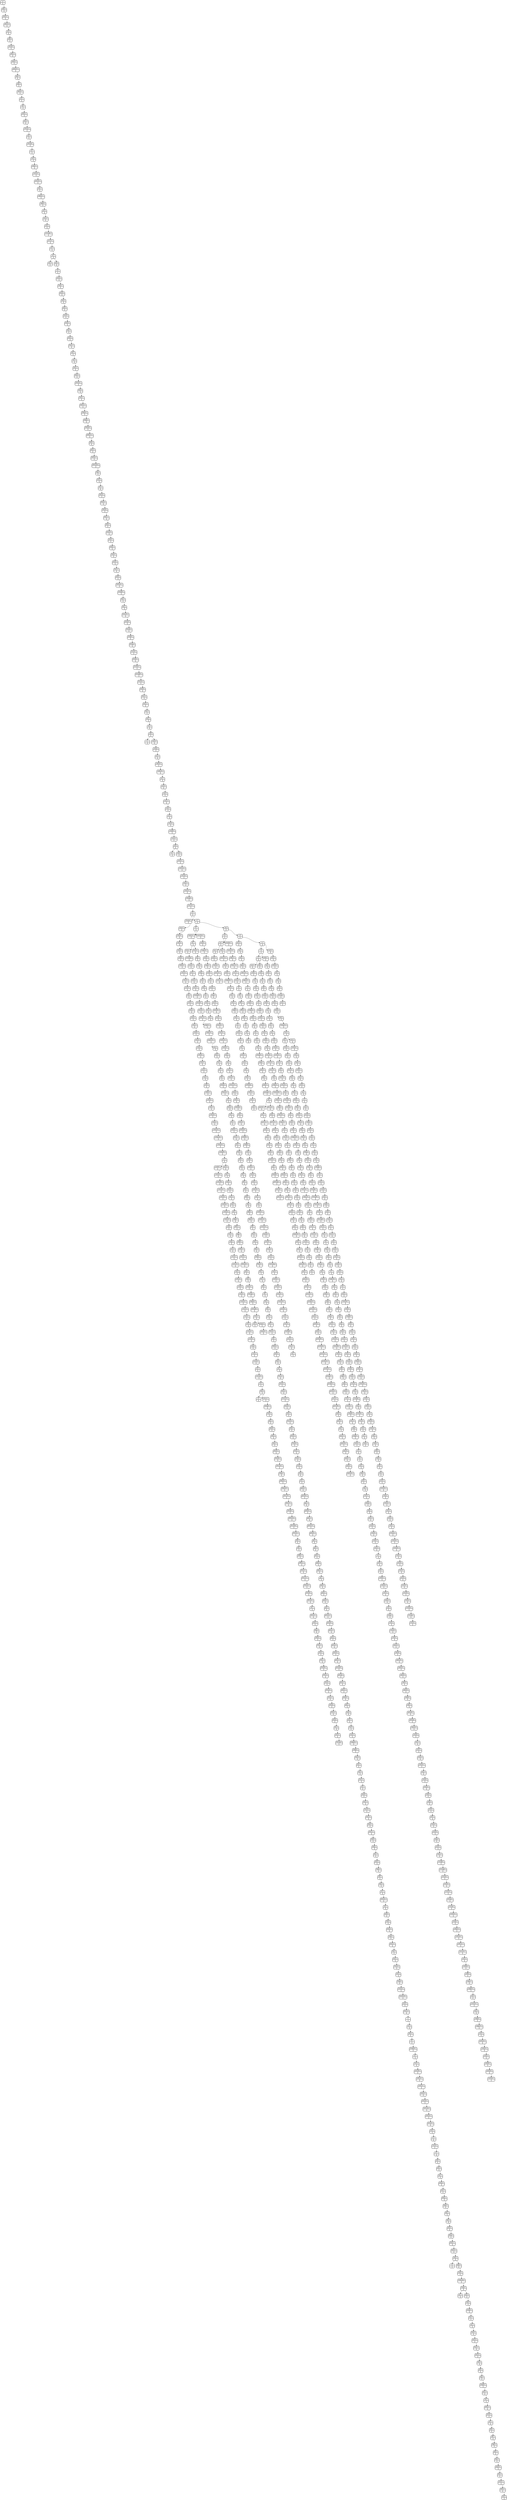 digraph tree {
node [shape = Mrecord, penwidth = 2];
"a"[label="{<f0>a:1|{<f1>|<f2>}}"color=black];
"able"[label="{<f0>able:1|{<f1>|<f2>}}"color=black];
"about"[label="{<f0>about:1|{<f1>|<f2>}}"color=black];
"above"[label="{<f0>above:1|{<f1>|<f2>}}"color=black];
"act"[label="{<f0>act:1|{<f1>|<f2>}}"color=black];
"add"[label="{<f0>add:1|{<f1>|<f2>}}"color=black];
"afraid"[label="{<f0>afraid:1|{<f1>|<f2>}}"color=black];
"after"[label="{<f0>after:1|{<f1>|<f2>}}"color=black];
"again"[label="{<f0>again:1|{<f1>|<f2>}}"color=black];
"against"[label="{<f0>against:1|{<f1>|<f2>}}"color=black];
"age"[label="{<f0>age:1|{<f1>|<f2>}}"color=black];
"ago"[label="{<f0>ago:1|{<f1>|<f2>}}"color=black];
"agree"[label="{<f0>agree:1|{<f1>|<f2>}}"color=black];
"air"[label="{<f0>air:1|{<f1>|<f2>}}"color=black];
"all"[label="{<f0>all:1|{<f1>|<f2>}}"color=black];
"allow"[label="{<f0>allow:1|{<f1>|<f2>}}"color=black];
"also"[label="{<f0>also:1|{<f1>|<f2>}}"color=black];
"always"[label="{<f0>always:1|{<f1>|<f2>}}"color=black];
"am"[label="{<f0>am:1|{<f1>|<f2>}}"color=black];
"among"[label="{<f0>among:1|{<f1>|<f2>}}"color=black];
"an"[label="{<f0>an:1|{<f1>|<f2>}}"color=black];
"and"[label="{<f0>and:1|{<f1>|<f2>}}"color=black];
"anger"[label="{<f0>anger:1|{<f1>|<f2>}}"color=black];
"animal"[label="{<f0>animal:1|{<f1>|<f2>}}"color=black];
"answer"[label="{<f0>answer:1|{<f1>|<f2>}}"color=black];
"any"[label="{<f0>any:1|{<f1>|<f2>}}"color=black];
"appear"[label="{<f0>appear:1|{<f1>|<f2>}}"color=black];
"apple"[label="{<f0>apple:1|{<f1>|<f2>}}"color=black];
"are"[label="{<f0>are:1|{<f1>|<f2>}}"color=black];
"area"[label="{<f0>area:1|{<f1>|<f2>}}"color=black];
"arm"[label="{<f0>arm:1|{<f1>|<f2>}}"color=black];
"arrange"[label="{<f0>arrange:1|{<f1>|<f2>}}"color=black];
"arrive"[label="{<f0>arrive:1|{<f1>|<f2>}}"color=black];
"art"[label="{<f0>art:1|{<f1>|<f2>}}"color=black];
"as"[label="{<f0>as:1|{<f1>|<f2>}}"color=black];
"ary"[label="{<f0>ary:1|{<f1>|<f2>}}"color=black];
"as":f1 -> "ary":f0;
"ask"[label="{<f0>ask:1|{<f1>|<f2>}}"color=black];
"at"[label="{<f0>at:1|{<f1>|<f2>}}"color=black];
"atom"[label="{<f0>atom:1|{<f1>|<f2>}}"color=black];
"baby"[label="{<f0>baby:1|{<f1>|<f2>}}"color=black];
"back"[label="{<f0>back:1|{<f1>|<f2>}}"color=black];
"bad"[label="{<f0>bad:1|{<f1>|<f2>}}"color=black];
"ball"[label="{<f0>ball:1|{<f1>|<f2>}}"color=black];
"band"[label="{<f0>band:1|{<f1>|<f2>}}"color=black];
"bank"[label="{<f0>bank:1|{<f1>|<f2>}}"color=black];
"bar"[label="{<f0>bar:1|{<f1>|<f2>}}"color=black];
"base"[label="{<f0>base:1|{<f1>|<f2>}}"color=black];
"basic"[label="{<f0>basic:1|{<f1>|<f2>}}"color=black];
"bat"[label="{<f0>bat:1|{<f1>|<f2>}}"color=black];
"be"[label="{<f0>be:1|{<f1>|<f2>}}"color=black];
"bear"[label="{<f0>bear:1|{<f1>|<f2>}}"color=black];
"beat"[label="{<f0>beat:1|{<f1>|<f2>}}"color=black];
"beauty"[label="{<f0>beauty:1|{<f1>|<f2>}}"color=black];
"bed"[label="{<f0>bed:1|{<f1>|<f2>}}"color=black];
"been"[label="{<f0>been:1|{<f1>|<f2>}}"color=black];
"before"[label="{<f0>before:1|{<f1>|<f2>}}"color=black];
"began"[label="{<f0>began:1|{<f1>|<f2>}}"color=black];
"begin"[label="{<f0>begin:1|{<f1>|<f2>}}"color=black];
"behind"[label="{<f0>behind:1|{<f1>|<f2>}}"color=black];
"believe"[label="{<f0>believe:1|{<f1>|<f2>}}"color=black];
"bell"[label="{<f0>bell:1|{<f1>|<f2>}}"color=black];
"best"[label="{<f0>best:1|{<f1>|<f2>}}"color=black];
"better"[label="{<f0>better:1|{<f1>|<f2>}}"color=black];
"between"[label="{<f0>between:1|{<f1>|<f2>}}"color=black];
"big"[label="{<f0>big:1|{<f1>|<f2>}}"color=black];
"bird"[label="{<f0>bird:1|{<f1>|<f2>}}"color=black];
"bit"[label="{<f0>bit:1|{<f1>|<f2>}}"color=black];
"black"[label="{<f0>black:1|{<f1>|<f2>}}"color=black];
"block"[label="{<f0>block:1|{<f1>|<f2>}}"color=black];
"blood"[label="{<f0>blood:1|{<f1>|<f2>}}"color=black];
"blow"[label="{<f0>blow:1|{<f1>|<f2>}}"color=black];
"blue"[label="{<f0>blue:1|{<f1>|<f2>}}"color=black];
"board"[label="{<f0>board:1|{<f1>|<f2>}}"color=black];
"boat"[label="{<f0>boat:1|{<f1>|<f2>}}"color=black];
"body"[label="{<f0>body:1|{<f1>|<f2>}}"color=black];
"bone"[label="{<f0>bone:1|{<f1>|<f2>}}"color=black];
"book"[label="{<f0>book:1|{<f1>|<f2>}}"color=black];
"born"[label="{<f0>born:1|{<f1>|<f2>}}"color=black];
"both"[label="{<f0>both:1|{<f1>|<f2>}}"color=black];
"bottom"[label="{<f0>bottom:1|{<f1>|<f2>}}"color=black];
"bought"[label="{<f0>bought:1|{<f1>|<f2>}}"color=black];
"box"[label="{<f0>box:1|{<f1>|<f2>}}"color=black];
"boy"[label="{<f0>boy:1|{<f1>|<f2>}}"color=black];
"branch"[label="{<f0>branch:1|{<f1>|<f2>}}"color=black];
"bread"[label="{<f0>bread:1|{<f1>|<f2>}}"color=black];
"break"[label="{<f0>break:1|{<f1>|<f2>}}"color=black];
"bright"[label="{<f0>bright:1|{<f1>|<f2>}}"color=black];
"bring"[label="{<f0>bring:1|{<f1>|<f2>}}"color=black];
"broad"[label="{<f0>broad:1|{<f1>|<f2>}}"color=black];
"broke"[label="{<f0>broke:1|{<f1>|<f2>}}"color=black];
"brother"[label="{<f0>brother:1|{<f1>|<f2>}}"color=black];
"brought"[label="{<f0>brought:1|{<f1>|<f2>}}"color=black];
"brown"[label="{<f0>brown:1|{<f1>|<f2>}}"color=black];
"build"[label="{<f0>build:1|{<f1>|<f2>}}"color=black];
"burn"[label="{<f0>burn:1|{<f1>|<f2>}}"color=black];
"busy"[label="{<f0>busy:1|{<f1>|<f2>}}"color=black];
"but"[label="{<f0>but:1|{<f1>|<f2>}}"color=black];
"buy"[label="{<f0>buy:1|{<f1>|<f2>}}"color=black];
"by"[label="{<f0>by:1|{<f1>|<f2>}}"color=black];
"call"[label="{<f0>call:1|{<f1>|<f2>}}"color=black];
"c"[label="{<f0>c:1|{<f1>|<f2>}}"color=black];
"call":f1 -> "c":f0;
"came"[label="{<f0>came:1|{<f1>|<f2>}}"color=black];
"camp"[label="{<f0>camp:1|{<f1>|<f2>}}"color=black];
"can"[label="{<f0>can:1|{<f1>|<f2>}}"color=black];
"capital"[label="{<f0>capital:1|{<f1>|<f2>}}"color=black];
"captain"[label="{<f0>captain:1|{<f1>|<f2>}}"color=black];
"car"[label="{<f0>car:1|{<f1>|<f2>}}"color=black];
"card"[label="{<f0>card:1|{<f1>|<f2>}}"color=black];
"care"[label="{<f0>care:1|{<f1>|<f2>}}"color=black];
"carry"[label="{<f0>carry:1|{<f1>|<f2>}}"color=black];
"case"[label="{<f0>case:1|{<f1>|<f2>}}"color=black];
"cat"[label="{<f0>cat:1|{<f1>|<f2>}}"color=black];
"catch"[label="{<f0>catch:1|{<f1>|<f2>}}"color=black];
"caught"[label="{<f0>caught:1|{<f1>|<f2>}}"color=black];
"cause"[label="{<f0>cause:1|{<f1>|<f2>}}"color=black];
"cell"[label="{<f0>cell:1|{<f1>|<f2>}}"color=black];
"ce"[label="{<f0>ce:1|{<f1>|<f2>}}"color=black];
"cell":f1 -> "ce":f0;
"cent"[label="{<f0>cent:1|{<f1>|<f2>}}"color=black];
"center"[label="{<f0>center:1|{<f1>|<f2>}}"color=black];
"century"[label="{<f0>century:1|{<f1>|<f2>}}"color=black];
"certain"[label="{<f0>certain:1|{<f1>|<f2>}}"color=black];
"chair"[label="{<f0>chair:1|{<f1>|<f2>}}"color=black];
"chance"[label="{<f0>chance:1|{<f1>|<f2>}}"color=black];
"change"[label="{<f0>change:1|{<f1>|<f2>}}"color=black];
"charact"[label="{<f0>charact:1|{<f1>|<f2>}}"color=black];
"er"[label="{<f0>er:1|{<f1>|<f2>}}"color=black];
"charge"[label="{<f0>charge:1|{<f1>|<f2>}}"color=black];
"chart"[label="{<f0>chart:1|{<f1>|<f2>}}"color=black];
"check"[label="{<f0>check:1|{<f1>|<f2>}}"color=black];
"chick"[label="{<f0>chick:1|{<f1>|<f2>}}"color=black];
"chief"[label="{<f0>chief:1|{<f1>|<f2>}}"color=black];
"child"[label="{<f0>child:1|{<f1>|<f2>}}"color=black];
"childre"[label="{<f0>childre:1|{<f1>|<f2>}}"color=black];
"choose"[label="{<f0>choose:1|{<f1>|<f2>}}"color=black];
"chord"[label="{<f0>chord:1|{<f1>|<f2>}}"color=black];
"circle"[label="{<f0>circle:1|{<f1>|<f2>}}"color=black];
"city"[label="{<f0>city:1|{<f1>|<f2>}}"color=black];
"claim"[label="{<f0>claim:1|{<f1>|<f2>}}"color=black];
"class"[label="{<f0>class:1|{<f1>|<f2>}}"color=black];
"clean"[label="{<f0>clean:1|{<f1>|<f2>}}"color=black];
"clear"[label="{<f0>clear:1|{<f1>|<f2>}}"color=black];
"climb"[label="{<f0>climb:1|{<f1>|<f2>}}"color=black];
"clock"[label="{<f0>clock:1|{<f1>|<f2>}}"color=black];
"close"[label="{<f0>close:1|{<f1>|<f2>}}"color=black];
"clothe"[label="{<f0>clothe:1|{<f1>|<f2>}}"color=black];
"cloud"[label="{<f0>cloud:1|{<f1>|<f2>}}"color=black];
"coast"[label="{<f0>coast:1|{<f1>|<f2>}}"color=black];
"coat"[label="{<f0>coat:1|{<f1>|<f2>}}"color=black];
"cold"[label="{<f0>cold:1|{<f1>|<f2>}}"color=black];
"collect"[label="{<f0>collect:1|{<f1>|<f2>}}"color=black];
"colony"[label="{<f0>colony:1|{<f1>|<f2>}}"color=black];
"color"[label="{<f0>color:1|{<f1>|<f2>}}"color=black];
"column"[label="{<f0>column:1|{<f1>|<f2>}}"color=black];
"come"[label="{<f0>come:1|{<f1>|<f2>}}"color=black];
"common"[label="{<f0>common:1|{<f1>|<f2>}}"color=black];
"company"[label="{<f0>company:1|{<f1>|<f2>}}"color=black];
"compare"[label="{<f0>compare:1|{<f1>|<f2>}}"color=black];
"complet"[label="{<f0>complet:1|{<f1>|<f2>}}"color=black];
"e"[label="{<f0>e:17|{<f1>|<f2>}}"color=black];
"conditi"[label="{<f0>conditi:1|{<f1>|<f2>}}"color=black];
"connect"[label="{<f0>connect:1|{<f1>|<f2>}}"color=black];
"conside"[label="{<f0>conside:1|{<f1>|<f2>}}"color=black];
"consona"[label="{<f0>consona:1|{<f1>|<f2>}}"color=black];
"contain"[label="{<f0>contain:1|{<f1>|<f2>}}"color=black];
"contine"[label="{<f0>contine:1|{<f1>|<f2>}}"color=black];
"continu"[label="{<f0>continu:1|{<f1>|<f2>}}"color=black];
"control"[label="{<f0>control:1|{<f1>|<f2>}}"color=black];
"cook"[label="{<f0>cook:1|{<f1>|<f2>}}"color=black];
"cool"[label="{<f0>cool:1|{<f1>|<f2>}}"color=black];
"copy"[label="{<f0>copy:1|{<f1>|<f2>}}"color=black];
"corn"[label="{<f0>corn:1|{<f1>|<f2>}}"color=black];
"corner"[label="{<f0>corner:1|{<f1>|<f2>}}"color=black];
"correct"[label="{<f0>correct:1|{<f1>|<f2>}}"color=black];
"cost"[label="{<f0>cost:1|{<f1>|<f2>}}"color=black];
"cotton"[label="{<f0>cotton:1|{<f1>|<f2>}}"color=black];
"could"[label="{<f0>could:1|{<f1>|<f2>}}"color=black];
"count"[label="{<f0>count:1|{<f1>|<f2>}}"color=black];
"country"[label="{<f0>country:1|{<f1>|<f2>}}"color=black];
"course"[label="{<f0>course:1|{<f1>|<f2>}}"color=black];
"cover"[label="{<f0>cover:1|{<f1>|<f2>}}"color=black];
"cow"[label="{<f0>cow:1|{<f1>|<f2>}}"color=black];
"crease"[label="{<f0>crease:1|{<f1>|<f2>}}"color=black];
"create"[label="{<f0>create:1|{<f1>|<f2>}}"color=black];
"crop"[label="{<f0>crop:1|{<f1>|<f2>}}"color=black];
"cross"[label="{<f0>cross:1|{<f1>|<f2>}}"color=black];
"crowd"[label="{<f0>crowd:1|{<f1>|<f2>}}"color=black];
"cry"[label="{<f0>cry:1|{<f1>|<f2>}}"color=black];
"current"[label="{<f0>current:1|{<f1>|<f2>}}"color=black];
"cut"[label="{<f0>cut:1|{<f1>|<f2>}}"color=black];
"dad"[label="{<f0>dad:1|{<f1>|<f2>}}"color=black];
"d"[label="{<f0>d:1|{<f1>|<f2>}}"color=black];
"dad":f1 -> "d":f0;
"dance"[label="{<f0>dance:1|{<f1>|<f2>}}"color=black];
"danger"[label="{<f0>danger:1|{<f1>|<f2>}}"color=black];
"dark"[label="{<f0>dark:1|{<f1>|<f2>}}"color=black];
"day"[label="{<f0>day:1|{<f1>|<f2>}}"color=black];
"dead"[label="{<f0>dead:1|{<f1>|<f2>}}"color=black];
"deal"[label="{<f0>deal:1|{<f1>|<f2>}}"color=black];
"dear"[label="{<f0>dear:1|{<f1>|<f2>}}"color=black];
"death"[label="{<f0>death:1|{<f1>|<f2>}}"color=black];
"decide"[label="{<f0>decide:1|{<f1>|<f2>}}"color=black];
"decimal"[label="{<f0>decimal:1|{<f1>|<f2>}}"color=black];
"deep"[label="{<f0>deep:1|{<f1>|<f2>}}"color=black];
"degree"[label="{<f0>degree:1|{<f1>|<f2>}}"color=black];
"depend"[label="{<f0>depend:1|{<f1>|<f2>}}"color=black];
"describ"[label="{<f0>describ:1|{<f1>|<f2>}}"color=black];
"desert"[label="{<f0>desert:1|{<f1>|<f2>}}"color=black];
"design"[label="{<f0>design:1|{<f1>|<f2>}}"color=black];
"determi"[label="{<f0>determi:1|{<f1>|<f2>}}"color=black];
"develop"[label="{<f0>develop:1|{<f1>|<f2>}}"color=black];
"diction"[label="{<f0>diction:1|{<f1>|<f2>}}"color=black];
"did"[label="{<f0>did:1|{<f1>|<f2>}}"color=black];
"die"[label="{<f0>die:1|{<f1>|<f2>}}"color=black];
"differ"[label="{<f0>differ:1|{<f1>|<f2>}}"color=black];
"difficu"[label="{<f0>difficu:1|{<f1>|<f2>}}"color=black];
"direct"[label="{<f0>direct:1|{<f1>|<f2>}}"color=black];
"discuss"[label="{<f0>discuss:1|{<f1>|<f2>}}"color=black];
"distant"[label="{<f0>distant:1|{<f1>|<f2>}}"color=black];
"divide"[label="{<f0>divide:1|{<f1>|<f2>}}"color=black];
"divisio"[label="{<f0>divisio:1|{<f1>|<f2>}}"color=black];
"do"[label="{<f0>do:1|{<f1>|<f2>}}"color=black];
"doctor"[label="{<f0>doctor:1|{<f1>|<f2>}}"color=black];
"does"[label="{<f0>does:1|{<f1>|<f2>}}"color=black];
"dog"[label="{<f0>dog:1|{<f1>|<f2>}}"color=black];
"dollar"[label="{<f0>dollar:1|{<f1>|<f2>}}"color=black];
"done"[label="{<f0>done:1|{<f1>|<f2>}}"color=black];
"dont"[label="{<f0>dont:1|{<f1>|<f2>}}"color=black];
"door"[label="{<f0>door:1|{<f1>|<f2>}}"color=black];
"double"[label="{<f0>double:1|{<f1>|<f2>}}"color=black];
"down"[label="{<f0>down:1|{<f1>|<f2>}}"color=black];
"draw"[label="{<f0>draw:1|{<f1>|<f2>}}"color=black];
"dream"[label="{<f0>dream:1|{<f1>|<f2>}}"color=black];
"dress"[label="{<f0>dress:1|{<f1>|<f2>}}"color=black];
"drink"[label="{<f0>drink:1|{<f1>|<f2>}}"color=black];
"drive"[label="{<f0>drive:1|{<f1>|<f2>}}"color=black];
"drop"[label="{<f0>drop:1|{<f1>|<f2>}}"color=black];
"dry"[label="{<f0>dry:1|{<f1>|<f2>}}"color=black];
"duck"[label="{<f0>duck:1|{<f1>|<f2>}}"color=black];
"during"[label="{<f0>during:1|{<f1>|<f2>}}"color=black];
"duck":f2 -> "during":f0;
"dry":f2 -> "duck":f0;
"drop":f2 -> "dry":f0;
"drive":f2 -> "drop":f0;
"drink":f2 -> "drive":f0;
"dress":f2 -> "drink":f0;
"dream":f2 -> "dress":f0;
"draw":f2 -> "dream":f0;
"down":f2 -> "draw":f0;
"double":f2 -> "down":f0;
"door":f2 -> "double":f0;
"dont":f2 -> "door":f0;
"done":f2 -> "dont":f0;
"dollar":f2 -> "done":f0;
"dog":f2 -> "dollar":f0;
"does":f2 -> "dog":f0;
"doctor":f2 -> "does":f0;
"do":f2 -> "doctor":f0;
"divisio":f2 -> "do":f0;
"divide":f2 -> "divisio":f0;
"distant":f2 -> "divide":f0;
"discuss":f2 -> "distant":f0;
"direct":f2 -> "discuss":f0;
"difficu":f2 -> "direct":f0;
"differ":f2 -> "difficu":f0;
"die":f2 -> "differ":f0;
"did":f2 -> "die":f0;
"diction":f2 -> "did":f0;
"develop":f2 -> "diction":f0;
"determi":f2 -> "develop":f0;
"design":f2 -> "determi":f0;
"desert":f2 -> "design":f0;
"describ":f2 -> "desert":f0;
"depend":f2 -> "describ":f0;
"degree":f2 -> "depend":f0;
"deep":f2 -> "degree":f0;
"decimal":f2 -> "deep":f0;
"decide":f2 -> "decimal":f0;
"death":f2 -> "decide":f0;
"dear":f2 -> "death":f0;
"deal":f2 -> "dear":f0;
"dead":f2 -> "deal":f0;
"day":f2 -> "dead":f0;
"dark":f2 -> "day":f0;
"danger":f2 -> "dark":f0;
"dance":f2 -> "danger":f0;
"dad":f2 -> "dance":f0;
"cut":f2 -> "dad":f0;
"current":f2 -> "cut":f0;
"cry":f2 -> "current":f0;
"crowd":f2 -> "cry":f0;
"cross":f2 -> "crowd":f0;
"crop":f2 -> "cross":f0;
"create":f2 -> "crop":f0;
"crease":f2 -> "create":f0;
"cow":f2 -> "crease":f0;
"cover":f2 -> "cow":f0;
"course":f2 -> "cover":f0;
"country":f2 -> "course":f0;
"count":f2 -> "country":f0;
"could":f2 -> "count":f0;
"cotton":f2 -> "could":f0;
"cost":f2 -> "cotton":f0;
"correct":f2 -> "cost":f0;
"corner":f2 -> "correct":f0;
"corn":f2 -> "corner":f0;
"copy":f2 -> "corn":f0;
"cool":f2 -> "copy":f0;
"cook":f2 -> "cool":f0;
"control":f2 -> "cook":f0;
"continu":f2 -> "control":f0;
"contine":f2 -> "continu":f0;
"contain":f2 -> "contine":f0;
"consona":f2 -> "contain":f0;
"conside":f2 -> "consona":f0;
"connect":f2 -> "conside":f0;
"conditi":f2 -> "connect":f0;
"e":f1 -> "conditi":f0;
"each"[label="{<f0>each:1|{<f1>|<f2>}}"color=black];
"ear"[label="{<f0>ear:1|{<f1>|<f2>}}"color=black];
"early"[label="{<f0>early:1|{<f1>|<f2>}}"color=black];
"earth"[label="{<f0>earth:1|{<f1>|<f2>}}"color=black];
"ease"[label="{<f0>ease:1|{<f1>|<f2>}}"color=black];
"east"[label="{<f0>east:1|{<f1>|<f2>}}"color=black];
"eat"[label="{<f0>eat:1|{<f1>|<f2>}}"color=black];
"edge"[label="{<f0>edge:1|{<f1>|<f2>}}"color=black];
"effect"[label="{<f0>effect:1|{<f1>|<f2>}}"color=black];
"egg"[label="{<f0>egg:1|{<f1>|<f2>}}"color=black];
"eight"[label="{<f0>eight:1|{<f1>|<f2>}}"color=black];
"either"[label="{<f0>either:1|{<f1>|<f2>}}"color=black];
"electri"[label="{<f0>electri:1|{<f1>|<f2>}}"color=black];
"element"[label="{<f0>element:1|{<f1>|<f2>}}"color=black];
"else"[label="{<f0>else:1|{<f1>|<f2>}}"color=black];
"end"[label="{<f0>end:1|{<f1>|<f2>}}"color=black];
"enemy"[label="{<f0>enemy:1|{<f1>|<f2>}}"color=black];
"energy"[label="{<f0>energy:1|{<f1>|<f2>}}"color=black];
"engine"[label="{<f0>engine:1|{<f1>|<f2>}}"color=black];
"enough"[label="{<f0>enough:1|{<f1>|<f2>}}"color=black];
"enter"[label="{<f0>enter:1|{<f1>|<f2>}}"color=black];
"ent"[label="{<f0>ent:2|{<f1>|<f2>}}"color=black];
"enter":f1 -> "ent":f0;
"equal"[label="{<f0>equal:1|{<f1>|<f2>}}"color=black];
"equate"[label="{<f0>equate:1|{<f1>|<f2>}}"color=black];
"equal":f2 -> "equate":f0;
"enter":f2 -> "equal":f0;
"enough":f2 -> "enter":f0;
"engine":f2 -> "enough":f0;
"energy":f2 -> "engine":f0;
"enemy":f2 -> "energy":f0;
"end":f2 -> "enemy":f0;
"else":f2 -> "end":f0;
"element":f2 -> "else":f0;
"electri":f2 -> "element":f0;
"either":f2 -> "electri":f0;
"eight":f2 -> "either":f0;
"egg":f2 -> "eight":f0;
"effect":f2 -> "egg":f0;
"edge":f2 -> "effect":f0;
"eat":f2 -> "edge":f0;
"east":f2 -> "eat":f0;
"ease":f2 -> "east":f0;
"earth":f2 -> "ease":f0;
"early":f2 -> "earth":f0;
"ear":f2 -> "early":f0;
"each":f2 -> "ear":f0;
"e":f2 -> "each":f0;
"complet":f2 -> "e":f0;
"compare":f2 -> "complet":f0;
"company":f2 -> "compare":f0;
"common":f2 -> "company":f0;
"come":f2 -> "common":f0;
"column":f2 -> "come":f0;
"color":f2 -> "column":f0;
"colony":f2 -> "color":f0;
"collect":f2 -> "colony":f0;
"cold":f2 -> "collect":f0;
"coat":f2 -> "cold":f0;
"coast":f2 -> "coat":f0;
"cloud":f2 -> "coast":f0;
"clothe":f2 -> "cloud":f0;
"close":f2 -> "clothe":f0;
"clock":f2 -> "close":f0;
"climb":f2 -> "clock":f0;
"clear":f2 -> "climb":f0;
"clean":f2 -> "clear":f0;
"class":f2 -> "clean":f0;
"claim":f2 -> "class":f0;
"city":f2 -> "claim":f0;
"circle":f2 -> "city":f0;
"chord":f2 -> "circle":f0;
"choose":f2 -> "chord":f0;
"childre":f2 -> "choose":f0;
"child":f2 -> "childre":f0;
"chief":f2 -> "child":f0;
"chick":f2 -> "chief":f0;
"check":f2 -> "chick":f0;
"chart":f2 -> "check":f0;
"charge":f2 -> "chart":f0;
"er":f1 -> "charge":f0;
"n"[label="{<f0>n:7|{<f1>|<f2>}}"color=black];
"lt"[label="{<f0>lt:1|{<f1>|<f2>}}"color=black];
"especia"[label="{<f0>especia:1|{<f1>|<f2>}}"color=black];
"lly"[label="{<f0>lly:1|{<f1>|<f2>}}"color=black];
"even"[label="{<f0>even:1|{<f1>|<f2>}}"color=black];
"evening"[label="{<f0>evening:1|{<f1>|<f2>}}"color=black];
"event"[label="{<f0>event:1|{<f1>|<f2>}}"color=black];
"ever"[label="{<f0>ever:1|{<f1>|<f2>}}"color=black];
"every"[label="{<f0>every:1|{<f1>|<f2>}}"color=black];
"exact"[label="{<f0>exact:1|{<f1>|<f2>}}"color=black];
"example"[label="{<f0>example:1|{<f1>|<f2>}}"color=black];
"except"[label="{<f0>except:1|{<f1>|<f2>}}"color=black];
"excite"[label="{<f0>excite:1|{<f1>|<f2>}}"color=black];
"exercis"[label="{<f0>exercis:1|{<f1>|<f2>}}"color=black];
"expect"[label="{<f0>expect:1|{<f1>|<f2>}}"color=black];
"experie"[label="{<f0>experie:1|{<f1>|<f2>}}"color=black];
"experim"[label="{<f0>experim:1|{<f1>|<f2>}}"color=black];
"eye"[label="{<f0>eye:1|{<f1>|<f2>}}"color=black];
"face"[label="{<f0>face:1|{<f1>|<f2>}}"color=black];
"fact"[label="{<f0>fact:1|{<f1>|<f2>}}"color=black];
"fair"[label="{<f0>fair:1|{<f1>|<f2>}}"color=black];
"fall"[label="{<f0>fall:1|{<f1>|<f2>}}"color=black];
"family"[label="{<f0>family:1|{<f1>|<f2>}}"color=black];
"famous"[label="{<f0>famous:1|{<f1>|<f2>}}"color=black];
"far"[label="{<f0>far:1|{<f1>|<f2>}}"color=black];
"farm"[label="{<f0>farm:1|{<f1>|<f2>}}"color=black];
"fast"[label="{<f0>fast:1|{<f1>|<f2>}}"color=black];
"fat"[label="{<f0>fat:1|{<f1>|<f2>}}"color=black];
"father"[label="{<f0>father:1|{<f1>|<f2>}}"color=black];
"favor"[label="{<f0>favor:1|{<f1>|<f2>}}"color=black];
"fear"[label="{<f0>fear:1|{<f1>|<f2>}}"color=black];
"feed"[label="{<f0>feed:1|{<f1>|<f2>}}"color=black];
"feel"[label="{<f0>feel:1|{<f1>|<f2>}}"color=black];
"feet"[label="{<f0>feet:1|{<f1>|<f2>}}"color=black];
"fell"[label="{<f0>fell:1|{<f1>|<f2>}}"color=black];
"felt"[label="{<f0>felt:1|{<f1>|<f2>}}"color=black];
"few"[label="{<f0>few:1|{<f1>|<f2>}}"color=black];
"field"[label="{<f0>field:1|{<f1>|<f2>}}"color=black];
"fig"[label="{<f0>fig:1|{<f1>|<f2>}}"color=black];
"fight"[label="{<f0>fight:1|{<f1>|<f2>}}"color=black];
"figure"[label="{<f0>figure:1|{<f1>|<f2>}}"color=black];
"fill"[label="{<f0>fill:1|{<f1>|<f2>}}"color=black];
"final"[label="{<f0>final:1|{<f1>|<f2>}}"color=black];
"find"[label="{<f0>find:1|{<f1>|<f2>}}"color=black];
"fine"[label="{<f0>fine:1|{<f1>|<f2>}}"color=black];
"finger"[label="{<f0>finger:1|{<f1>|<f2>}}"color=black];
"finish"[label="{<f0>finish:1|{<f1>|<f2>}}"color=black];
"fire"[label="{<f0>fire:1|{<f1>|<f2>}}"color=black];
"first"[label="{<f0>first:1|{<f1>|<f2>}}"color=black];
"fish"[label="{<f0>fish:1|{<f1>|<f2>}}"color=black];
"fit"[label="{<f0>fit:1|{<f1>|<f2>}}"color=black];
"five"[label="{<f0>five:1|{<f1>|<f2>}}"color=black];
"flat"[label="{<f0>flat:1|{<f1>|<f2>}}"color=black];
"floor"[label="{<f0>floor:1|{<f1>|<f2>}}"color=black];
"flow"[label="{<f0>flow:1|{<f1>|<f2>}}"color=black];
"flower"[label="{<f0>flower:1|{<f1>|<f2>}}"color=black];
"fly"[label="{<f0>fly:1|{<f1>|<f2>}}"color=black];
"follow"[label="{<f0>follow:1|{<f1>|<f2>}}"color=black];
"food"[label="{<f0>food:1|{<f1>|<f2>}}"color=black];
"foot"[label="{<f0>foot:1|{<f1>|<f2>}}"color=black];
"for"[label="{<f0>for:1|{<f1>|<f2>}}"color=black];
"force"[label="{<f0>force:1|{<f1>|<f2>}}"color=black];
"forest"[label="{<f0>forest:1|{<f1>|<f2>}}"color=black];
"form"[label="{<f0>form:1|{<f1>|<f2>}}"color=black];
"forward"[label="{<f0>forward:1|{<f1>|<f2>}}"color=black];
"found"[label="{<f0>found:1|{<f1>|<f2>}}"color=black];
"four"[label="{<f0>four:1|{<f1>|<f2>}}"color=black];
"fractio"[label="{<f0>fractio:1|{<f1>|<f2>}}"color=black];
"free"[label="{<f0>free:1|{<f1>|<f2>}}"color=black];
"fresh"[label="{<f0>fresh:1|{<f1>|<f2>}}"color=black];
"friend"[label="{<f0>friend:1|{<f1>|<f2>}}"color=black];
"from"[label="{<f0>from:1|{<f1>|<f2>}}"color=black];
"front"[label="{<f0>front:1|{<f1>|<f2>}}"color=black];
"fruit"[label="{<f0>fruit:1|{<f1>|<f2>}}"color=black];
"full"[label="{<f0>full:1|{<f1>|<f2>}}"color=black];
"fun"[label="{<f0>fun:1|{<f1>|<f2>}}"color=black];
"game"[label="{<f0>game:1|{<f1>|<f2>}}"color=black];
"garden"[label="{<f0>garden:1|{<f1>|<f2>}}"color=black];
"gas"[label="{<f0>gas:1|{<f1>|<f2>}}"color=black];
"gather"[label="{<f0>gather:1|{<f1>|<f2>}}"color=black];
"gave"[label="{<f0>gave:1|{<f1>|<f2>}}"color=black];
"general"[label="{<f0>general:1|{<f1>|<f2>}}"color=black];
"gentle"[label="{<f0>gentle:1|{<f1>|<f2>}}"color=black];
"get"[label="{<f0>get:1|{<f1>|<f2>}}"color=black];
"girl"[label="{<f0>girl:1|{<f1>|<f2>}}"color=black];
"give"[label="{<f0>give:1|{<f1>|<f2>}}"color=black];
"glad"[label="{<f0>glad:1|{<f1>|<f2>}}"color=black];
"glass"[label="{<f0>glass:1|{<f1>|<f2>}}"color=black];
"go"[label="{<f0>go:1|{<f1>|<f2>}}"color=black];
"gold"[label="{<f0>gold:1|{<f1>|<f2>}}"color=black];
"gone"[label="{<f0>gone:1|{<f1>|<f2>}}"color=black];
"good"[label="{<f0>good:1|{<f1>|<f2>}}"color=black];
"got"[label="{<f0>got:1|{<f1>|<f2>}}"color=black];
"govern"[label="{<f0>govern:1|{<f1>|<f2>}}"color=black];
"grand"[label="{<f0>grand:1|{<f1>|<f2>}}"color=black];
"grass"[label="{<f0>grass:1|{<f1>|<f2>}}"color=black];
"gray"[label="{<f0>gray:1|{<f1>|<f2>}}"color=black];
"great"[label="{<f0>great:1|{<f1>|<f2>}}"color=black];
"green"[label="{<f0>green:1|{<f1>|<f2>}}"color=black];
"grew"[label="{<f0>grew:1|{<f1>|<f2>}}"color=black];
"ground"[label="{<f0>ground:1|{<f1>|<f2>}}"color=black];
"group"[label="{<f0>group:1|{<f1>|<f2>}}"color=black];
"grow"[label="{<f0>grow:1|{<f1>|<f2>}}"color=black];
"guess"[label="{<f0>guess:1|{<f1>|<f2>}}"color=black];
"guide"[label="{<f0>guide:1|{<f1>|<f2>}}"color=black];
"gun"[label="{<f0>gun:1|{<f1>|<f2>}}"color=black];
"had"[label="{<f0>had:1|{<f1>|<f2>}}"color=black];
"hair"[label="{<f0>hair:1|{<f1>|<f2>}}"color=black];
"half"[label="{<f0>half:1|{<f1>|<f2>}}"color=black];
"hand"[label="{<f0>hand:1|{<f1>|<f2>}}"color=black];
"happen"[label="{<f0>happen:1|{<f1>|<f2>}}"color=black];
"happy"[label="{<f0>happy:1|{<f1>|<f2>}}"color=black];
"hard"[label="{<f0>hard:1|{<f1>|<f2>}}"color=black];
"has"[label="{<f0>has:1|{<f1>|<f2>}}"color=black];
"hat"[label="{<f0>hat:1|{<f1>|<f2>}}"color=black];
"have"[label="{<f0>have:1|{<f1>|<f2>}}"color=black];
"he"[label="{<f0>he:1|{<f1>|<f2>}}"color=black];
"head"[label="{<f0>head:1|{<f1>|<f2>}}"color=black];
"hear"[label="{<f0>hear:1|{<f1>|<f2>}}"color=black];
"heard"[label="{<f0>heard:1|{<f1>|<f2>}}"color=black];
"heart"[label="{<f0>heart:1|{<f1>|<f2>}}"color=black];
"heat"[label="{<f0>heat:1|{<f1>|<f2>}}"color=black];
"heavy"[label="{<f0>heavy:1|{<f1>|<f2>}}"color=black];
"held"[label="{<f0>held:1|{<f1>|<f2>}}"color=black];
"help"[label="{<f0>help:1|{<f1>|<f2>}}"color=black];
"her"[label="{<f0>her:1|{<f1>|<f2>}}"color=black];
"here"[label="{<f0>here:1|{<f1>|<f2>}}"color=black];
"high"[label="{<f0>high:1|{<f1>|<f2>}}"color=black];
"hill"[label="{<f0>hill:1|{<f1>|<f2>}}"color=black];
"him"[label="{<f0>him:1|{<f1>|<f2>}}"color=black];
"his"[label="{<f0>his:1|{<f1>|<f2>}}"color=black];
"history"[label="{<f0>history:1|{<f1>|<f2>}}"color=black];
"hit"[label="{<f0>hit:1|{<f1>|<f2>}}"color=black];
"hold"[label="{<f0>hold:1|{<f1>|<f2>}}"color=black];
"hole"[label="{<f0>hole:1|{<f1>|<f2>}}"color=black];
"home"[label="{<f0>home:1|{<f1>|<f2>}}"color=black];
"hope"[label="{<f0>hope:1|{<f1>|<f2>}}"color=black];
"horse"[label="{<f0>horse:1|{<f1>|<f2>}}"color=black];
"hot"[label="{<f0>hot:1|{<f1>|<f2>}}"color=black];
"hour"[label="{<f0>hour:1|{<f1>|<f2>}}"color=black];
"house"[label="{<f0>house:1|{<f1>|<f2>}}"color=black];
"how"[label="{<f0>how:1|{<f1>|<f2>}}"color=black];
"huge"[label="{<f0>huge:1|{<f1>|<f2>}}"color=black];
"human"[label="{<f0>human:1|{<f1>|<f2>}}"color=black];
"hundred"[label="{<f0>hundred:1|{<f1>|<f2>}}"color=black];
"hunt"[label="{<f0>hunt:1|{<f1>|<f2>}}"color=black];
"hurry"[label="{<f0>hurry:1|{<f1>|<f2>}}"color=black];
"i"[label="{<f0>i:1|{<f1>|<f2>}}"color=black];
"ice"[label="{<f0>ice:1|{<f1>|<f2>}}"color=black];
"idea"[label="{<f0>idea:1|{<f1>|<f2>}}"color=black];
"if"[label="{<f0>if:1|{<f1>|<f2>}}"color=black];
"imagine"[label="{<f0>imagine:1|{<f1>|<f2>}}"color=black];
"in"[label="{<f0>in:1|{<f1>|<f2>}}"color=black];
"inch"[label="{<f0>inch:1|{<f1>|<f2>}}"color=black];
"include"[label="{<f0>include:1|{<f1>|<f2>}}"color=black];
"indicat"[label="{<f0>indicat:1|{<f1>|<f2>}}"color=black];
"industr"[label="{<f0>industr:1|{<f1>|<f2>}}"color=black];
"insect"[label="{<f0>insect:1|{<f1>|<f2>}}"color=black];
"instant"[label="{<f0>instant:1|{<f1>|<f2>}}"color=black];
"instrum"[label="{<f0>instrum:1|{<f1>|<f2>}}"color=black];
"interes"[label="{<f0>interes:1|{<f1>|<f2>}}"color=black];
"invent"[label="{<f0>invent:1|{<f1>|<f2>}}"color=black];
"iron"[label="{<f0>iron:1|{<f1>|<f2>}}"color=black];
"is"[label="{<f0>is:1|{<f1>|<f2>}}"color=black];
"island"[label="{<f0>island:1|{<f1>|<f2>}}"color=black];
"it"[label="{<f0>it:1|{<f1>|<f2>}}"color=black];
"job"[label="{<f0>job:1|{<f1>|<f2>}}"color=black];
"join"[label="{<f0>join:1|{<f1>|<f2>}}"color=black];
"joy"[label="{<f0>joy:1|{<f1>|<f2>}}"color=black];
"jump"[label="{<f0>jump:1|{<f1>|<f2>}}"color=black];
"just"[label="{<f0>just:1|{<f1>|<f2>}}"color=black];
"keep"[label="{<f0>keep:1|{<f1>|<f2>}}"color=black];
"kept"[label="{<f0>kept:1|{<f1>|<f2>}}"color=black];
"key"[label="{<f0>key:1|{<f1>|<f2>}}"color=black];
"kill"[label="{<f0>kill:1|{<f1>|<f2>}}"color=black];
"kind"[label="{<f0>kind:1|{<f1>|<f2>}}"color=black];
"king"[label="{<f0>king:1|{<f1>|<f2>}}"color=black];
"knew"[label="{<f0>knew:1|{<f1>|<f2>}}"color=black];
"know"[label="{<f0>know:1|{<f1>|<f2>}}"color=black];
"lady"[label="{<f0>lady:1|{<f1>|<f2>}}"color=black];
"l"[label="{<f0>l:2|{<f1>|<f2>}}"color=black];
"lady":f1 -> "l":f0;
"lake"[label="{<f0>lake:1|{<f1>|<f2>}}"color=black];
"land"[label="{<f0>land:1|{<f1>|<f2>}}"color=black];
"languag"[label="{<f0>languag:1|{<f1>|<f2>}}"color=black];
"large"[label="{<f0>large:1|{<f1>|<f2>}}"color=black];
"lar"[label="{<f0>lar:1|{<f1>|<f2>}}"color=black];
"large":f1 -> "lar":f0;
"last"[label="{<f0>last:1|{<f1>|<f2>}}"color=black];
"late"[label="{<f0>late:1|{<f1>|<f2>}}"color=black];
"laugh"[label="{<f0>laugh:1|{<f1>|<f2>}}"color=black];
"law"[label="{<f0>law:1|{<f1>|<f2>}}"color=black];
"lay"[label="{<f0>lay:1|{<f1>|<f2>}}"color=black];
"lead"[label="{<f0>lead:1|{<f1>|<f2>}}"color=black];
"learn"[label="{<f0>learn:1|{<f1>|<f2>}}"color=black];
"least"[label="{<f0>least:1|{<f1>|<f2>}}"color=black];
"leave"[label="{<f0>leave:1|{<f1>|<f2>}}"color=black];
"led"[label="{<f0>led:1|{<f1>|<f2>}}"color=black];
"left"[label="{<f0>left:1|{<f1>|<f2>}}"color=black];
"leg"[label="{<f0>leg:1|{<f1>|<f2>}}"color=black];
"length"[label="{<f0>length:1|{<f1>|<f2>}}"color=black];
"less"[label="{<f0>less:1|{<f1>|<f2>}}"color=black];
"let"[label="{<f0>let:1|{<f1>|<f2>}}"color=black];
"letter"[label="{<f0>letter:1|{<f1>|<f2>}}"color=black];
"level"[label="{<f0>level:1|{<f1>|<f2>}}"color=black];
"lie"[label="{<f0>lie:1|{<f1>|<f2>}}"color=black];
"life"[label="{<f0>life:1|{<f1>|<f2>}}"color=black];
"lift"[label="{<f0>lift:1|{<f1>|<f2>}}"color=black];
"light"[label="{<f0>light:1|{<f1>|<f2>}}"color=black];
"like"[label="{<f0>like:1|{<f1>|<f2>}}"color=black];
"line"[label="{<f0>line:1|{<f1>|<f2>}}"color=black];
"liquid"[label="{<f0>liquid:1|{<f1>|<f2>}}"color=black];
"list"[label="{<f0>list:1|{<f1>|<f2>}}"color=black];
"listen"[label="{<f0>listen:1|{<f1>|<f2>}}"color=black];
"little"[label="{<f0>little:1|{<f1>|<f2>}}"color=black];
"live"[label="{<f0>live:1|{<f1>|<f2>}}"color=black];
"little":f2 -> "live":f0;
"listen":f2 -> "little":f0;
"list":f2 -> "listen":f0;
"liquid":f2 -> "list":f0;
"line":f2 -> "liquid":f0;
"like":f2 -> "line":f0;
"light":f2 -> "like":f0;
"lift":f2 -> "light":f0;
"life":f2 -> "lift":f0;
"lie":f2 -> "life":f0;
"level":f2 -> "lie":f0;
"letter":f2 -> "level":f0;
"let":f2 -> "letter":f0;
"less":f2 -> "let":f0;
"length":f2 -> "less":f0;
"leg":f2 -> "length":f0;
"left":f2 -> "leg":f0;
"led":f2 -> "left":f0;
"leave":f2 -> "led":f0;
"least":f2 -> "leave":f0;
"learn":f2 -> "least":f0;
"lead":f2 -> "learn":f0;
"lay":f2 -> "lead":f0;
"law":f2 -> "lay":f0;
"laugh":f2 -> "law":f0;
"late":f2 -> "laugh":f0;
"last":f2 -> "late":f0;
"large":f2 -> "last":f0;
"languag":f2 -> "large":f0;
"land":f2 -> "languag":f0;
"lake":f2 -> "land":f0;
"lady":f2 -> "lake":f0;
"know":f2 -> "lady":f0;
"knew":f2 -> "know":f0;
"king":f2 -> "knew":f0;
"kind":f2 -> "king":f0;
"kill":f2 -> "kind":f0;
"key":f2 -> "kill":f0;
"kept":f2 -> "key":f0;
"keep":f2 -> "kept":f0;
"just":f2 -> "keep":f0;
"jump":f2 -> "just":f0;
"joy":f2 -> "jump":f0;
"join":f2 -> "joy":f0;
"job":f2 -> "join":f0;
"it":f2 -> "job":f0;
"island":f2 -> "it":f0;
"is":f2 -> "island":f0;
"iron":f2 -> "is":f0;
"invent":f2 -> "iron":f0;
"interes":f2 -> "invent":f0;
"instrum":f2 -> "interes":f0;
"instant":f2 -> "instrum":f0;
"insect":f2 -> "instant":f0;
"industr":f2 -> "insect":f0;
"indicat":f2 -> "industr":f0;
"include":f2 -> "indicat":f0;
"inch":f2 -> "include":f0;
"in":f2 -> "inch":f0;
"imagine":f2 -> "in":f0;
"if":f2 -> "imagine":f0;
"idea":f2 -> "if":f0;
"ice":f2 -> "idea":f0;
"i":f2 -> "ice":f0;
"hurry":f2 -> "i":f0;
"hunt":f2 -> "hurry":f0;
"hundred":f2 -> "hunt":f0;
"human":f2 -> "hundred":f0;
"huge":f2 -> "human":f0;
"how":f2 -> "huge":f0;
"house":f2 -> "how":f0;
"hour":f2 -> "house":f0;
"hot":f2 -> "hour":f0;
"horse":f2 -> "hot":f0;
"hope":f2 -> "horse":f0;
"home":f2 -> "hope":f0;
"hole":f2 -> "home":f0;
"hold":f2 -> "hole":f0;
"hit":f2 -> "hold":f0;
"history":f2 -> "hit":f0;
"his":f2 -> "history":f0;
"him":f2 -> "his":f0;
"hill":f2 -> "him":f0;
"high":f2 -> "hill":f0;
"here":f2 -> "high":f0;
"her":f2 -> "here":f0;
"help":f2 -> "her":f0;
"held":f2 -> "help":f0;
"heavy":f2 -> "held":f0;
"heat":f2 -> "heavy":f0;
"heart":f2 -> "heat":f0;
"heard":f2 -> "heart":f0;
"hear":f2 -> "heard":f0;
"head":f2 -> "hear":f0;
"he":f2 -> "head":f0;
"have":f2 -> "he":f0;
"hat":f2 -> "have":f0;
"has":f2 -> "hat":f0;
"hard":f2 -> "has":f0;
"happy":f2 -> "hard":f0;
"happen":f2 -> "happy":f0;
"hand":f2 -> "happen":f0;
"half":f2 -> "hand":f0;
"hair":f2 -> "half":f0;
"had":f2 -> "hair":f0;
"gun":f2 -> "had":f0;
"guide":f2 -> "gun":f0;
"guess":f2 -> "guide":f0;
"grow":f2 -> "guess":f0;
"group":f2 -> "grow":f0;
"ground":f2 -> "group":f0;
"grew":f2 -> "ground":f0;
"green":f2 -> "grew":f0;
"great":f2 -> "green":f0;
"gray":f2 -> "great":f0;
"grass":f2 -> "gray":f0;
"grand":f2 -> "grass":f0;
"govern":f2 -> "grand":f0;
"got":f2 -> "govern":f0;
"good":f2 -> "got":f0;
"gone":f2 -> "good":f0;
"gold":f2 -> "gone":f0;
"go":f2 -> "gold":f0;
"glass":f2 -> "go":f0;
"glad":f2 -> "glass":f0;
"give":f2 -> "glad":f0;
"girl":f2 -> "give":f0;
"get":f2 -> "girl":f0;
"gentle":f2 -> "get":f0;
"general":f2 -> "gentle":f0;
"gave":f2 -> "general":f0;
"gather":f2 -> "gave":f0;
"gas":f2 -> "gather":f0;
"garden":f2 -> "gas":f0;
"game":f2 -> "garden":f0;
"fun":f2 -> "game":f0;
"full":f2 -> "fun":f0;
"fruit":f2 -> "full":f0;
"front":f2 -> "fruit":f0;
"from":f2 -> "front":f0;
"friend":f2 -> "from":f0;
"fresh":f2 -> "friend":f0;
"free":f2 -> "fresh":f0;
"fractio":f2 -> "free":f0;
"four":f2 -> "fractio":f0;
"found":f2 -> "four":f0;
"forward":f2 -> "found":f0;
"form":f2 -> "forward":f0;
"forest":f2 -> "form":f0;
"force":f2 -> "forest":f0;
"for":f2 -> "force":f0;
"foot":f2 -> "for":f0;
"food":f2 -> "foot":f0;
"follow":f2 -> "food":f0;
"fly":f2 -> "follow":f0;
"flower":f2 -> "fly":f0;
"flow":f2 -> "flower":f0;
"floor":f2 -> "flow":f0;
"flat":f2 -> "floor":f0;
"five":f2 -> "flat":f0;
"fit":f2 -> "five":f0;
"fish":f2 -> "fit":f0;
"first":f2 -> "fish":f0;
"fire":f2 -> "first":f0;
"finish":f2 -> "fire":f0;
"finger":f2 -> "finish":f0;
"fine":f2 -> "finger":f0;
"find":f2 -> "fine":f0;
"final":f2 -> "find":f0;
"fill":f2 -> "final":f0;
"figure":f2 -> "fill":f0;
"fight":f2 -> "figure":f0;
"fig":f2 -> "fight":f0;
"field":f2 -> "fig":f0;
"few":f2 -> "field":f0;
"felt":f2 -> "few":f0;
"fell":f2 -> "felt":f0;
"feet":f2 -> "fell":f0;
"feel":f2 -> "feet":f0;
"feed":f2 -> "feel":f0;
"fear":f2 -> "feed":f0;
"favor":f2 -> "fear":f0;
"father":f2 -> "favor":f0;
"fat":f2 -> "father":f0;
"fast":f2 -> "fat":f0;
"farm":f2 -> "fast":f0;
"far":f2 -> "farm":f0;
"famous":f2 -> "far":f0;
"family":f2 -> "famous":f0;
"fall":f2 -> "family":f0;
"fair":f2 -> "fall":f0;
"fact":f2 -> "fair":f0;
"face":f2 -> "fact":f0;
"eye":f2 -> "face":f0;
"experim":f2 -> "eye":f0;
"experie":f2 -> "experim":f0;
"expect":f2 -> "experie":f0;
"exercis":f2 -> "expect":f0;
"excite":f2 -> "exercis":f0;
"except":f2 -> "excite":f0;
"example":f2 -> "except":f0;
"exact":f2 -> "example":f0;
"every":f2 -> "exact":f0;
"ever":f2 -> "every":f0;
"event":f2 -> "ever":f0;
"evening":f2 -> "event":f0;
"even":f2 -> "evening":f0;
"lly":f1 -> "even":f0;
"locate"[label="{<f0>locate:1|{<f1>|<f2>}}"color=black];
"log"[label="{<f0>log:1|{<f1>|<f2>}}"color=black];
"lone"[label="{<f0>lone:1|{<f1>|<f2>}}"color=black];
"long"[label="{<f0>long:1|{<f1>|<f2>}}"color=black];
"look"[label="{<f0>look:1|{<f1>|<f2>}}"color=black];
"lost"[label="{<f0>lost:1|{<f1>|<f2>}}"color=black];
"lot"[label="{<f0>lot:1|{<f1>|<f2>}}"color=black];
"loud"[label="{<f0>loud:1|{<f1>|<f2>}}"color=black];
"love"[label="{<f0>love:1|{<f1>|<f2>}}"color=black];
"low"[label="{<f0>low:1|{<f1>|<f2>}}"color=black];
"love":f2 -> "low":f0;
"loud":f2 -> "love":f0;
"lot":f2 -> "loud":f0;
"lost":f2 -> "lot":f0;
"look":f2 -> "lost":f0;
"long":f2 -> "look":f0;
"lone":f2 -> "long":f0;
"log":f2 -> "lone":f0;
"locate":f2 -> "log":f0;
"lly":f2 -> "locate":f0;
"especia":f2 -> "lly":f0;
"lt":f1 -> "especia":f0;
"machine"[label="{<f0>machine:1|{<f1>|<f2>}}"color=black];
"made"[label="{<f0>made:1|{<f1>|<f2>}}"color=black];
"magnet"[label="{<f0>magnet:1|{<f1>|<f2>}}"color=black];
"main"[label="{<f0>main:1|{<f1>|<f2>}}"color=black];
"major"[label="{<f0>major:1|{<f1>|<f2>}}"color=black];
"make"[label="{<f0>make:1|{<f1>|<f2>}}"color=black];
"man"[label="{<f0>man:1|{<f1>|<f2>}}"color=black];
"many"[label="{<f0>many:1|{<f1>|<f2>}}"color=black];
"map"[label="{<f0>map:1|{<f1>|<f2>}}"color=black];
"mark"[label="{<f0>mark:1|{<f1>|<f2>}}"color=black];
"market"[label="{<f0>market:1|{<f1>|<f2>}}"color=black];
"mass"[label="{<f0>mass:1|{<f1>|<f2>}}"color=black];
"master"[label="{<f0>master:1|{<f1>|<f2>}}"color=black];
"match"[label="{<f0>match:1|{<f1>|<f2>}}"color=black];
"materia"[label="{<f0>materia:1|{<f1>|<f2>}}"color=black];
"matter"[label="{<f0>matter:1|{<f1>|<f2>}}"color=black];
"may"[label="{<f0>may:1|{<f1>|<f2>}}"color=black];
"me"[label="{<f0>me:1|{<f1>|<f2>}}"color=black];
"mean"[label="{<f0>mean:1|{<f1>|<f2>}}"color=black];
"meant"[label="{<f0>meant:1|{<f1>|<f2>}}"color=black];
"measure"[label="{<f0>measure:1|{<f1>|<f2>}}"color=black];
"meat"[label="{<f0>meat:1|{<f1>|<f2>}}"color=black];
"meet"[label="{<f0>meet:1|{<f1>|<f2>}}"color=black];
"melody"[label="{<f0>melody:1|{<f1>|<f2>}}"color=black];
"men"[label="{<f0>men:1|{<f1>|<f2>}}"color=black];
"metal"[label="{<f0>metal:1|{<f1>|<f2>}}"color=black];
"method"[label="{<f0>method:1|{<f1>|<f2>}}"color=black];
"middle"[label="{<f0>middle:1|{<f1>|<f2>}}"color=black];
"might"[label="{<f0>might:1|{<f1>|<f2>}}"color=black];
"mile"[label="{<f0>mile:1|{<f1>|<f2>}}"color=black];
"milk"[label="{<f0>milk:1|{<f1>|<f2>}}"color=black];
"million"[label="{<f0>million:1|{<f1>|<f2>}}"color=black];
"mind"[label="{<f0>mind:1|{<f1>|<f2>}}"color=black];
"mine"[label="{<f0>mine:1|{<f1>|<f2>}}"color=black];
"minute"[label="{<f0>minute:1|{<f1>|<f2>}}"color=black];
"miss"[label="{<f0>miss:1|{<f1>|<f2>}}"color=black];
"mix"[label="{<f0>mix:1|{<f1>|<f2>}}"color=black];
"modern"[label="{<f0>modern:1|{<f1>|<f2>}}"color=black];
"molecul"[label="{<f0>molecul:1|{<f1>|<f2>}}"color=black];
"moment"[label="{<f0>moment:1|{<f1>|<f2>}}"color=black];
"money"[label="{<f0>money:1|{<f1>|<f2>}}"color=black];
"month"[label="{<f0>month:1|{<f1>|<f2>}}"color=black];
"moon"[label="{<f0>moon:1|{<f1>|<f2>}}"color=black];
"more"[label="{<f0>more:1|{<f1>|<f2>}}"color=black];
"morning"[label="{<f0>morning:1|{<f1>|<f2>}}"color=black];
"most"[label="{<f0>most:1|{<f1>|<f2>}}"color=black];
"mother"[label="{<f0>mother:1|{<f1>|<f2>}}"color=black];
"motion"[label="{<f0>motion:1|{<f1>|<f2>}}"color=black];
"mount"[label="{<f0>mount:1|{<f1>|<f2>}}"color=black];
"mountai"[label="{<f0>mountai:1|{<f1>|<f2>}}"color=black];
"mouth"[label="{<f0>mouth:1|{<f1>|<f2>}}"color=black];
"move"[label="{<f0>move:1|{<f1>|<f2>}}"color=black];
"much"[label="{<f0>much:1|{<f1>|<f2>}}"color=black];
"multipl"[label="{<f0>multipl:1|{<f1>|<f2>}}"color=black];
"music"[label="{<f0>music:1|{<f1>|<f2>}}"color=black];
"must"[label="{<f0>must:1|{<f1>|<f2>}}"color=black];
"my"[label="{<f0>my:1|{<f1>|<f2>}}"color=black];
"must":f2 -> "my":f0;
"music":f2 -> "must":f0;
"multipl":f2 -> "music":f0;
"much":f2 -> "multipl":f0;
"move":f2 -> "much":f0;
"mouth":f2 -> "move":f0;
"mountai":f2 -> "mouth":f0;
"mount":f2 -> "mountai":f0;
"motion":f2 -> "mount":f0;
"mother":f2 -> "motion":f0;
"most":f2 -> "mother":f0;
"morning":f2 -> "most":f0;
"more":f2 -> "morning":f0;
"moon":f2 -> "more":f0;
"month":f2 -> "moon":f0;
"money":f2 -> "month":f0;
"moment":f2 -> "money":f0;
"molecul":f2 -> "moment":f0;
"modern":f2 -> "molecul":f0;
"mix":f2 -> "modern":f0;
"miss":f2 -> "mix":f0;
"minute":f2 -> "miss":f0;
"mine":f2 -> "minute":f0;
"mind":f2 -> "mine":f0;
"million":f2 -> "mind":f0;
"milk":f2 -> "million":f0;
"mile":f2 -> "milk":f0;
"might":f2 -> "mile":f0;
"middle":f2 -> "might":f0;
"method":f2 -> "middle":f0;
"metal":f2 -> "method":f0;
"men":f2 -> "metal":f0;
"melody":f2 -> "men":f0;
"meet":f2 -> "melody":f0;
"meat":f2 -> "meet":f0;
"measure":f2 -> "meat":f0;
"meant":f2 -> "measure":f0;
"mean":f2 -> "meant":f0;
"me":f2 -> "mean":f0;
"may":f2 -> "me":f0;
"matter":f2 -> "may":f0;
"materia":f2 -> "matter":f0;
"match":f2 -> "materia":f0;
"master":f2 -> "match":f0;
"mass":f2 -> "master":f0;
"market":f2 -> "mass":f0;
"mark":f2 -> "market":f0;
"map":f2 -> "mark":f0;
"many":f2 -> "map":f0;
"man":f2 -> "many":f0;
"make":f2 -> "man":f0;
"major":f2 -> "make":f0;
"main":f2 -> "major":f0;
"magnet":f2 -> "main":f0;
"made":f2 -> "magnet":f0;
"machine":f2 -> "made":f0;
"lt":f2 -> "machine":f0;
"n":f1 -> "lt":f0;
"on"[label="{<f0>on:2|{<f1>|<f2>}}"color=black];
"nt"[label="{<f0>nt:3|{<f1>|<f2>}}"color=black];
"ne"[label="{<f0>ne:1|{<f1>|<f2>}}"color=black];
"nce"[label="{<f0>nce:1|{<f1>|<f2>}}"color=black];
"name"[label="{<f0>name:1|{<f1>|<f2>}}"color=black];
"nation"[label="{<f0>nation:1|{<f1>|<f2>}}"color=black];
"natural"[label="{<f0>natural:1|{<f1>|<f2>}}"color=black];
"nature"[label="{<f0>nature:1|{<f1>|<f2>}}"color=black];
"natural":f2 -> "nature":f0;
"nation":f2 -> "natural":f0;
"name":f2 -> "nation":f0;
"nce":f1 -> "name":f0;
"ne":f1 -> "nce":f0;
"near"[label="{<f0>near:1|{<f1>|<f2>}}"color=black];
"necessa"[label="{<f0>necessa:1|{<f1>|<f2>}}"color=black];
"neck"[label="{<f0>neck:1|{<f1>|<f2>}}"color=black];
"need"[label="{<f0>need:1|{<f1>|<f2>}}"color=black];
"neighbo"[label="{<f0>neighbo:1|{<f1>|<f2>}}"color=black];
"never"[label="{<f0>never:1|{<f1>|<f2>}}"color=black];
"new"[label="{<f0>new:1|{<f1>|<f2>}}"color=black];
"next"[label="{<f0>next:1|{<f1>|<f2>}}"color=black];
"night"[label="{<f0>night:1|{<f1>|<f2>}}"color=black];
"nine"[label="{<f0>nine:1|{<f1>|<f2>}}"color=black];
"no"[label="{<f0>no:1|{<f1>|<f2>}}"color=black];
"noise"[label="{<f0>noise:1|{<f1>|<f2>}}"color=black];
"noon"[label="{<f0>noon:1|{<f1>|<f2>}}"color=black];
"nor"[label="{<f0>nor:1|{<f1>|<f2>}}"color=black];
"north"[label="{<f0>north:1|{<f1>|<f2>}}"color=black];
"nose"[label="{<f0>nose:1|{<f1>|<f2>}}"color=black];
"not"[label="{<f0>not:1|{<f1>|<f2>}}"color=black];
"note"[label="{<f0>note:1|{<f1>|<f2>}}"color=black];
"nothing"[label="{<f0>nothing:1|{<f1>|<f2>}}"color=black];
"notice"[label="{<f0>notice:1|{<f1>|<f2>}}"color=black];
"noun"[label="{<f0>noun:1|{<f1>|<f2>}}"color=black];
"now"[label="{<f0>now:1|{<f1>|<f2>}}"color=black];
"noun":f2 -> "now":f0;
"notice":f2 -> "noun":f0;
"nothing":f2 -> "notice":f0;
"note":f2 -> "nothing":f0;
"not":f2 -> "note":f0;
"nose":f2 -> "not":f0;
"north":f2 -> "nose":f0;
"nor":f2 -> "north":f0;
"noon":f2 -> "nor":f0;
"noise":f2 -> "noon":f0;
"no":f2 -> "noise":f0;
"nine":f2 -> "no":f0;
"night":f2 -> "nine":f0;
"next":f2 -> "night":f0;
"new":f2 -> "next":f0;
"never":f2 -> "new":f0;
"neighbo":f2 -> "never":f0;
"need":f2 -> "neighbo":f0;
"neck":f2 -> "need":f0;
"necessa":f2 -> "neck":f0;
"near":f2 -> "necessa":f0;
"ne":f2 -> "near":f0;
"nt":f1 -> "ne":f0;
"number"[label="{<f0>number:1|{<f1>|<f2>}}"color=black];
"numeral"[label="{<f0>numeral:1|{<f1>|<f2>}}"color=black];
"object"[label="{<f0>object:1|{<f1>|<f2>}}"color=black];
"observe"[label="{<f0>observe:1|{<f1>|<f2>}}"color=black];
"occur"[label="{<f0>occur:1|{<f1>|<f2>}}"color=black];
"ocean"[label="{<f0>ocean:1|{<f1>|<f2>}}"color=black];
"of"[label="{<f0>of:1|{<f1>|<f2>}}"color=black];
"off"[label="{<f0>off:1|{<f1>|<f2>}}"color=black];
"offer"[label="{<f0>offer:1|{<f1>|<f2>}}"color=black];
"office"[label="{<f0>office:1|{<f1>|<f2>}}"color=black];
"often"[label="{<f0>often:1|{<f1>|<f2>}}"color=black];
"oh"[label="{<f0>oh:1|{<f1>|<f2>}}"color=black];
"oil"[label="{<f0>oil:1|{<f1>|<f2>}}"color=black];
"old"[label="{<f0>old:1|{<f1>|<f2>}}"color=black];
"oil":f2 -> "old":f0;
"oh":f2 -> "oil":f0;
"often":f2 -> "oh":f0;
"office":f2 -> "often":f0;
"offer":f2 -> "office":f0;
"off":f2 -> "offer":f0;
"of":f2 -> "off":f0;
"ocean":f2 -> "of":f0;
"occur":f2 -> "ocean":f0;
"observe":f2 -> "occur":f0;
"object":f2 -> "observe":f0;
"numeral":f2 -> "object":f0;
"number":f2 -> "numeral":f0;
"nt":f2 -> "number":f0;
"on":f1 -> "nt":f0;
"r"[label="{<f0>r:5|{<f1>|<f2>}}"color=black];
"once"[label="{<f0>once:1|{<f1>|<f2>}}"color=black];
"one"[label="{<f0>one:1|{<f1>|<f2>}}"color=black];
"only"[label="{<f0>only:1|{<f1>|<f2>}}"color=black];
"open"[label="{<f0>open:1|{<f1>|<f2>}}"color=black];
"operate"[label="{<f0>operate:1|{<f1>|<f2>}}"color=black];
"opposit"[label="{<f0>opposit:1|{<f1>|<f2>}}"color=black];
"or"[label="{<f0>or:1|{<f1>|<f2>}}"color=black];
"order"[label="{<f0>order:1|{<f1>|<f2>}}"color=black];
"organ"[label="{<f0>organ:1|{<f1>|<f2>}}"color=black];
"origina"[label="{<f0>origina:1|{<f1>|<f2>}}"color=black];
"other"[label="{<f0>other:1|{<f1>|<f2>}}"color=black];
"our"[label="{<f0>our:1|{<f1>|<f2>}}"color=black];
"out"[label="{<f0>out:1|{<f1>|<f2>}}"color=black];
"over"[label="{<f0>over:1|{<f1>|<f2>}}"color=black];
"own"[label="{<f0>own:1|{<f1>|<f2>}}"color=black];
"oxygen"[label="{<f0>oxygen:1|{<f1>|<f2>}}"color=black];
"page"[label="{<f0>page:1|{<f1>|<f2>}}"color=black];
"paint"[label="{<f0>paint:1|{<f1>|<f2>}}"color=black];
"pair"[label="{<f0>pair:1|{<f1>|<f2>}}"color=black];
"paper"[label="{<f0>paper:1|{<f1>|<f2>}}"color=black];
"paragra"[label="{<f0>paragra:1|{<f1>|<f2>}}"color=black];
"ph"[label="{<f0>ph:1|{<f1>|<f2>}}"color=black];
"parent"[label="{<f0>parent:1|{<f1>|<f2>}}"color=black];
"part"[label="{<f0>part:1|{<f1>|<f2>}}"color=black];
"particu"[label="{<f0>particu:1|{<f1>|<f2>}}"color=black];
"party"[label="{<f0>party:1|{<f1>|<f2>}}"color=black];
"pass"[label="{<f0>pass:1|{<f1>|<f2>}}"color=black];
"past"[label="{<f0>past:1|{<f1>|<f2>}}"color=black];
"path"[label="{<f0>path:1|{<f1>|<f2>}}"color=black];
"pattern"[label="{<f0>pattern:1|{<f1>|<f2>}}"color=black];
"pay"[label="{<f0>pay:1|{<f1>|<f2>}}"color=black];
"people"[label="{<f0>people:1|{<f1>|<f2>}}"color=black];
"perhaps"[label="{<f0>perhaps:1|{<f1>|<f2>}}"color=black];
"period"[label="{<f0>period:1|{<f1>|<f2>}}"color=black];
"person"[label="{<f0>person:1|{<f1>|<f2>}}"color=black];
"period":f2 -> "person":f0;
"perhaps":f2 -> "period":f0;
"people":f2 -> "perhaps":f0;
"pay":f2 -> "people":f0;
"pattern":f2 -> "pay":f0;
"path":f2 -> "pattern":f0;
"past":f2 -> "path":f0;
"pass":f2 -> "past":f0;
"party":f2 -> "pass":f0;
"particu":f2 -> "party":f0;
"part":f2 -> "particu":f0;
"parent":f2 -> "part":f0;
"ph":f1 -> "parent":f0;
"phrase"[label="{<f0>phrase:1|{<f1>|<f2>}}"color=black];
"pick"[label="{<f0>pick:1|{<f1>|<f2>}}"color=black];
"picture"[label="{<f0>picture:1|{<f1>|<f2>}}"color=black];
"piece"[label="{<f0>piece:1|{<f1>|<f2>}}"color=black];
"pitch"[label="{<f0>pitch:1|{<f1>|<f2>}}"color=black];
"place"[label="{<f0>place:1|{<f1>|<f2>}}"color=black];
"plain"[label="{<f0>plain:1|{<f1>|<f2>}}"color=black];
"plan"[label="{<f0>plan:1|{<f1>|<f2>}}"color=black];
"plane"[label="{<f0>plane:1|{<f1>|<f2>}}"color=black];
"planet"[label="{<f0>planet:1|{<f1>|<f2>}}"color=black];
"plant"[label="{<f0>plant:1|{<f1>|<f2>}}"color=black];
"play"[label="{<f0>play:1|{<f1>|<f2>}}"color=black];
"please"[label="{<f0>please:1|{<f1>|<f2>}}"color=black];
"plural"[label="{<f0>plural:1|{<f1>|<f2>}}"color=black];
"poem"[label="{<f0>poem:1|{<f1>|<f2>}}"color=black];
"point"[label="{<f0>point:1|{<f1>|<f2>}}"color=black];
"poor"[label="{<f0>poor:1|{<f1>|<f2>}}"color=black];
"populat"[label="{<f0>populat:1|{<f1>|<f2>}}"color=black];
"port"[label="{<f0>port:1|{<f1>|<f2>}}"color=black];
"pose"[label="{<f0>pose:1|{<f1>|<f2>}}"color=black];
"positio"[label="{<f0>positio:1|{<f1>|<f2>}}"color=black];
"possibl"[label="{<f0>possibl:1|{<f1>|<f2>}}"color=black];
"post"[label="{<f0>post:1|{<f1>|<f2>}}"color=black];
"pound"[label="{<f0>pound:1|{<f1>|<f2>}}"color=black];
"power"[label="{<f0>power:1|{<f1>|<f2>}}"color=black];
"practic"[label="{<f0>practic:1|{<f1>|<f2>}}"color=black];
"prepare"[label="{<f0>prepare:1|{<f1>|<f2>}}"color=black];
"present"[label="{<f0>present:1|{<f1>|<f2>}}"color=black];
"press"[label="{<f0>press:1|{<f1>|<f2>}}"color=black];
"pretty"[label="{<f0>pretty:1|{<f1>|<f2>}}"color=black];
"print"[label="{<f0>print:1|{<f1>|<f2>}}"color=black];
"probabl"[label="{<f0>probabl:1|{<f1>|<f2>}}"color=black];
"problem"[label="{<f0>problem:1|{<f1>|<f2>}}"color=black];
"process"[label="{<f0>process:1|{<f1>|<f2>}}"color=black];
"produce"[label="{<f0>produce:1|{<f1>|<f2>}}"color=black];
"product"[label="{<f0>product:1|{<f1>|<f2>}}"color=black];
"proper"[label="{<f0>proper:1|{<f1>|<f2>}}"color=black];
"propert"[label="{<f0>propert:1|{<f1>|<f2>}}"color=black];
"protect"[label="{<f0>protect:1|{<f1>|<f2>}}"color=black];
"prove"[label="{<f0>prove:1|{<f1>|<f2>}}"color=black];
"provide"[label="{<f0>provide:1|{<f1>|<f2>}}"color=black];
"pull"[label="{<f0>pull:1|{<f1>|<f2>}}"color=black];
"push"[label="{<f0>push:1|{<f1>|<f2>}}"color=black];
"put"[label="{<f0>put:1|{<f1>|<f2>}}"color=black];
"quart"[label="{<f0>quart:1|{<f1>|<f2>}}"color=black];
"questio"[label="{<f0>questio:1|{<f1>|<f2>}}"color=black];
"quick"[label="{<f0>quick:1|{<f1>|<f2>}}"color=black];
"quiet"[label="{<f0>quiet:1|{<f1>|<f2>}}"color=black];
"quite"[label="{<f0>quite:1|{<f1>|<f2>}}"color=black];
"quotien"[label="{<f0>quotien:1|{<f1>|<f2>}}"color=black];
"quite":f2 -> "quotien":f0;
"quiet":f2 -> "quite":f0;
"quick":f2 -> "quiet":f0;
"questio":f2 -> "quick":f0;
"quart":f2 -> "questio":f0;
"put":f2 -> "quart":f0;
"push":f2 -> "put":f0;
"pull":f2 -> "push":f0;
"provide":f2 -> "pull":f0;
"prove":f2 -> "provide":f0;
"protect":f2 -> "prove":f0;
"propert":f2 -> "protect":f0;
"proper":f2 -> "propert":f0;
"product":f2 -> "proper":f0;
"produce":f2 -> "product":f0;
"process":f2 -> "produce":f0;
"problem":f2 -> "process":f0;
"probabl":f2 -> "problem":f0;
"print":f2 -> "probabl":f0;
"pretty":f2 -> "print":f0;
"press":f2 -> "pretty":f0;
"present":f2 -> "press":f0;
"prepare":f2 -> "present":f0;
"practic":f2 -> "prepare":f0;
"power":f2 -> "practic":f0;
"pound":f2 -> "power":f0;
"post":f2 -> "pound":f0;
"possibl":f2 -> "post":f0;
"positio":f2 -> "possibl":f0;
"pose":f2 -> "positio":f0;
"port":f2 -> "pose":f0;
"populat":f2 -> "port":f0;
"poor":f2 -> "populat":f0;
"point":f2 -> "poor":f0;
"poem":f2 -> "point":f0;
"plural":f2 -> "poem":f0;
"please":f2 -> "plural":f0;
"play":f2 -> "please":f0;
"plant":f2 -> "play":f0;
"planet":f2 -> "plant":f0;
"plane":f2 -> "planet":f0;
"plan":f2 -> "plane":f0;
"plain":f2 -> "plan":f0;
"place":f2 -> "plain":f0;
"pitch":f2 -> "place":f0;
"piece":f2 -> "pitch":f0;
"picture":f2 -> "piece":f0;
"pick":f2 -> "picture":f0;
"phrase":f2 -> "pick":f0;
"ph":f2 -> "phrase":f0;
"paragra":f2 -> "ph":f0;
"paper":f2 -> "paragra":f0;
"pair":f2 -> "paper":f0;
"paint":f2 -> "pair":f0;
"page":f2 -> "paint":f0;
"oxygen":f2 -> "page":f0;
"own":f2 -> "oxygen":f0;
"over":f2 -> "own":f0;
"out":f2 -> "over":f0;
"our":f2 -> "out":f0;
"other":f2 -> "our":f0;
"origina":f2 -> "other":f0;
"organ":f2 -> "origina":f0;
"order":f2 -> "organ":f0;
"or":f2 -> "order":f0;
"opposit":f2 -> "or":f0;
"operate":f2 -> "opposit":f0;
"open":f2 -> "operate":f0;
"only":f2 -> "open":f0;
"one":f2 -> "only":f0;
"once":f2 -> "one":f0;
"r":f1 -> "once":f0;
"y"[label="{<f0>y:3|{<f1>|<f2>}}"color=black];
"t"[label="{<f0>t:4|{<f1>|<f2>}}"color=black];
"ry"[label="{<f0>ry:1|{<f1>|<f2>}}"color=black];
"race"[label="{<f0>race:1|{<f1>|<f2>}}"color=black];
"radio"[label="{<f0>radio:1|{<f1>|<f2>}}"color=black];
"rail"[label="{<f0>rail:1|{<f1>|<f2>}}"color=black];
"rain"[label="{<f0>rain:1|{<f1>|<f2>}}"color=black];
"raise"[label="{<f0>raise:1|{<f1>|<f2>}}"color=black];
"ran"[label="{<f0>ran:1|{<f1>|<f2>}}"color=black];
"range"[label="{<f0>range:1|{<f1>|<f2>}}"color=black];
"rather"[label="{<f0>rather:1|{<f1>|<f2>}}"color=black];
"reach"[label="{<f0>reach:1|{<f1>|<f2>}}"color=black];
"read"[label="{<f0>read:1|{<f1>|<f2>}}"color=black];
"ready"[label="{<f0>ready:1|{<f1>|<f2>}}"color=black];
"real"[label="{<f0>real:1|{<f1>|<f2>}}"color=black];
"reason"[label="{<f0>reason:1|{<f1>|<f2>}}"color=black];
"receive"[label="{<f0>receive:1|{<f1>|<f2>}}"color=black];
"record"[label="{<f0>record:1|{<f1>|<f2>}}"color=black];
"red"[label="{<f0>red:1|{<f1>|<f2>}}"color=black];
"region"[label="{<f0>region:1|{<f1>|<f2>}}"color=black];
"remembe"[label="{<f0>remembe:1|{<f1>|<f2>}}"color=black];
"repeat"[label="{<f0>repeat:1|{<f1>|<f2>}}"color=black];
"reply"[label="{<f0>reply:1|{<f1>|<f2>}}"color=black];
"represe"[label="{<f0>represe:1|{<f1>|<f2>}}"color=black];
"require"[label="{<f0>require:1|{<f1>|<f2>}}"color=black];
"rest"[label="{<f0>rest:1|{<f1>|<f2>}}"color=black];
"result"[label="{<f0>result:1|{<f1>|<f2>}}"color=black];
"rich"[label="{<f0>rich:1|{<f1>|<f2>}}"color=black];
"ride"[label="{<f0>ride:1|{<f1>|<f2>}}"color=black];
"right"[label="{<f0>right:1|{<f1>|<f2>}}"color=black];
"ring"[label="{<f0>ring:1|{<f1>|<f2>}}"color=black];
"rise"[label="{<f0>rise:1|{<f1>|<f2>}}"color=black];
"river"[label="{<f0>river:1|{<f1>|<f2>}}"color=black];
"road"[label="{<f0>road:1|{<f1>|<f2>}}"color=black];
"rock"[label="{<f0>rock:1|{<f1>|<f2>}}"color=black];
"roll"[label="{<f0>roll:1|{<f1>|<f2>}}"color=black];
"room"[label="{<f0>room:1|{<f1>|<f2>}}"color=black];
"root"[label="{<f0>root:1|{<f1>|<f2>}}"color=black];
"rope"[label="{<f0>rope:1|{<f1>|<f2>}}"color=black];
"rose"[label="{<f0>rose:1|{<f1>|<f2>}}"color=black];
"round"[label="{<f0>round:1|{<f1>|<f2>}}"color=black];
"row"[label="{<f0>row:1|{<f1>|<f2>}}"color=black];
"rub"[label="{<f0>rub:1|{<f1>|<f2>}}"color=black];
"rule"[label="{<f0>rule:1|{<f1>|<f2>}}"color=black];
"run"[label="{<f0>run:1|{<f1>|<f2>}}"color=black];
"rule":f2 -> "run":f0;
"rub":f2 -> "rule":f0;
"row":f2 -> "rub":f0;
"round":f2 -> "row":f0;
"rose":f2 -> "round":f0;
"rope":f2 -> "rose":f0;
"root":f2 -> "rope":f0;
"room":f2 -> "root":f0;
"roll":f2 -> "room":f0;
"rock":f2 -> "roll":f0;
"road":f2 -> "rock":f0;
"river":f2 -> "road":f0;
"rise":f2 -> "river":f0;
"ring":f2 -> "rise":f0;
"right":f2 -> "ring":f0;
"ride":f2 -> "right":f0;
"rich":f2 -> "ride":f0;
"result":f2 -> "rich":f0;
"rest":f2 -> "result":f0;
"require":f2 -> "rest":f0;
"represe":f2 -> "require":f0;
"reply":f2 -> "represe":f0;
"repeat":f2 -> "reply":f0;
"remembe":f2 -> "repeat":f0;
"region":f2 -> "remembe":f0;
"red":f2 -> "region":f0;
"record":f2 -> "red":f0;
"receive":f2 -> "record":f0;
"reason":f2 -> "receive":f0;
"real":f2 -> "reason":f0;
"ready":f2 -> "real":f0;
"read":f2 -> "ready":f0;
"reach":f2 -> "read":f0;
"rather":f2 -> "reach":f0;
"range":f2 -> "rather":f0;
"ran":f2 -> "range":f0;
"raise":f2 -> "ran":f0;
"rain":f2 -> "raise":f0;
"rail":f2 -> "rain":f0;
"radio":f2 -> "rail":f0;
"race":f2 -> "radio":f0;
"ry":f1 -> "race":f0;
"safe"[label="{<f0>safe:1|{<f1>|<f2>}}"color=black];
"said"[label="{<f0>said:1|{<f1>|<f2>}}"color=black];
"sail"[label="{<f0>sail:1|{<f1>|<f2>}}"color=black];
"salt"[label="{<f0>salt:1|{<f1>|<f2>}}"color=black];
"same"[label="{<f0>same:1|{<f1>|<f2>}}"color=black];
"sand"[label="{<f0>sand:1|{<f1>|<f2>}}"color=black];
"sat"[label="{<f0>sat:1|{<f1>|<f2>}}"color=black];
"save"[label="{<f0>save:1|{<f1>|<f2>}}"color=black];
"saw"[label="{<f0>saw:1|{<f1>|<f2>}}"color=black];
"say"[label="{<f0>say:1|{<f1>|<f2>}}"color=black];
"scale"[label="{<f0>scale:1|{<f1>|<f2>}}"color=black];
"school"[label="{<f0>school:1|{<f1>|<f2>}}"color=black];
"science"[label="{<f0>science:1|{<f1>|<f2>}}"color=black];
"score"[label="{<f0>score:1|{<f1>|<f2>}}"color=black];
"sea"[label="{<f0>sea:1|{<f1>|<f2>}}"color=black];
"search"[label="{<f0>search:1|{<f1>|<f2>}}"color=black];
"season"[label="{<f0>season:1|{<f1>|<f2>}}"color=black];
"seat"[label="{<f0>seat:1|{<f1>|<f2>}}"color=black];
"second"[label="{<f0>second:1|{<f1>|<f2>}}"color=black];
"section"[label="{<f0>section:1|{<f1>|<f2>}}"color=black];
"see"[label="{<f0>see:1|{<f1>|<f2>}}"color=black];
"seed"[label="{<f0>seed:1|{<f1>|<f2>}}"color=black];
"seem"[label="{<f0>seem:1|{<f1>|<f2>}}"color=black];
"segment"[label="{<f0>segment:1|{<f1>|<f2>}}"color=black];
"select"[label="{<f0>select:1|{<f1>|<f2>}}"color=black];
"self"[label="{<f0>self:1|{<f1>|<f2>}}"color=black];
"sell"[label="{<f0>sell:1|{<f1>|<f2>}}"color=black];
"send"[label="{<f0>send:1|{<f1>|<f2>}}"color=black];
"sense"[label="{<f0>sense:1|{<f1>|<f2>}}"color=black];
"sent"[label="{<f0>sent:1|{<f1>|<f2>}}"color=black];
"sentenc"[label="{<f0>sentenc:1|{<f1>|<f2>}}"color=black];
"separat"[label="{<f0>separat:1|{<f1>|<f2>}}"color=black];
"serve"[label="{<f0>serve:1|{<f1>|<f2>}}"color=black];
"set"[label="{<f0>set:1|{<f1>|<f2>}}"color=black];
"settle"[label="{<f0>settle:1|{<f1>|<f2>}}"color=black];
"seven"[label="{<f0>seven:1|{<f1>|<f2>}}"color=black];
"several"[label="{<f0>several:1|{<f1>|<f2>}}"color=black];
"shall"[label="{<f0>shall:1|{<f1>|<f2>}}"color=black];
"shape"[label="{<f0>shape:1|{<f1>|<f2>}}"color=black];
"share"[label="{<f0>share:1|{<f1>|<f2>}}"color=black];
"sharp"[label="{<f0>sharp:1|{<f1>|<f2>}}"color=black];
"she"[label="{<f0>she:1|{<f1>|<f2>}}"color=black];
"sheet"[label="{<f0>sheet:1|{<f1>|<f2>}}"color=black];
"shell"[label="{<f0>shell:1|{<f1>|<f2>}}"color=black];
"shine"[label="{<f0>shine:1|{<f1>|<f2>}}"color=black];
"ship"[label="{<f0>ship:1|{<f1>|<f2>}}"color=black];
"shoe"[label="{<f0>shoe:1|{<f1>|<f2>}}"color=black];
"shop"[label="{<f0>shop:1|{<f1>|<f2>}}"color=black];
"shore"[label="{<f0>shore:1|{<f1>|<f2>}}"color=black];
"short"[label="{<f0>short:1|{<f1>|<f2>}}"color=black];
"should"[label="{<f0>should:1|{<f1>|<f2>}}"color=black];
"shoulde"[label="{<f0>shoulde:1|{<f1>|<f2>}}"color=black];
"shout"[label="{<f0>shout:1|{<f1>|<f2>}}"color=black];
"show"[label="{<f0>show:1|{<f1>|<f2>}}"color=black];
"side"[label="{<f0>side:1|{<f1>|<f2>}}"color=black];
"sight"[label="{<f0>sight:1|{<f1>|<f2>}}"color=black];
"sign"[label="{<f0>sign:1|{<f1>|<f2>}}"color=black];
"silent"[label="{<f0>silent:1|{<f1>|<f2>}}"color=black];
"silver"[label="{<f0>silver:1|{<f1>|<f2>}}"color=black];
"similar"[label="{<f0>similar:1|{<f1>|<f2>}}"color=black];
"simple"[label="{<f0>simple:1|{<f1>|<f2>}}"color=black];
"since"[label="{<f0>since:1|{<f1>|<f2>}}"color=black];
"sing"[label="{<f0>sing:1|{<f1>|<f2>}}"color=black];
"single"[label="{<f0>single:1|{<f1>|<f2>}}"color=black];
"sister"[label="{<f0>sister:1|{<f1>|<f2>}}"color=black];
"sit"[label="{<f0>sit:1|{<f1>|<f2>}}"color=black];
"six"[label="{<f0>six:1|{<f1>|<f2>}}"color=black];
"size"[label="{<f0>size:1|{<f1>|<f2>}}"color=black];
"skill"[label="{<f0>skill:1|{<f1>|<f2>}}"color=black];
"skin"[label="{<f0>skin:1|{<f1>|<f2>}}"color=black];
"sky"[label="{<f0>sky:1|{<f1>|<f2>}}"color=black];
"slave"[label="{<f0>slave:1|{<f1>|<f2>}}"color=black];
"sleep"[label="{<f0>sleep:1|{<f1>|<f2>}}"color=black];
"slip"[label="{<f0>slip:1|{<f1>|<f2>}}"color=black];
"slow"[label="{<f0>slow:1|{<f1>|<f2>}}"color=black];
"small"[label="{<f0>small:1|{<f1>|<f2>}}"color=black];
"smell"[label="{<f0>smell:1|{<f1>|<f2>}}"color=black];
"smile"[label="{<f0>smile:1|{<f1>|<f2>}}"color=black];
"snow"[label="{<f0>snow:1|{<f1>|<f2>}}"color=black];
"so"[label="{<f0>so:1|{<f1>|<f2>}}"color=black];
"soft"[label="{<f0>soft:1|{<f1>|<f2>}}"color=black];
"soil"[label="{<f0>soil:1|{<f1>|<f2>}}"color=black];
"soldier"[label="{<f0>soldier:1|{<f1>|<f2>}}"color=black];
"solutio"[label="{<f0>solutio:1|{<f1>|<f2>}}"color=black];
"solve"[label="{<f0>solve:1|{<f1>|<f2>}}"color=black];
"some"[label="{<f0>some:1|{<f1>|<f2>}}"color=black];
"son"[label="{<f0>son:1|{<f1>|<f2>}}"color=black];
"song"[label="{<f0>song:1|{<f1>|<f2>}}"color=black];
"soon"[label="{<f0>soon:1|{<f1>|<f2>}}"color=black];
"sound"[label="{<f0>sound:1|{<f1>|<f2>}}"color=black];
"south"[label="{<f0>south:1|{<f1>|<f2>}}"color=black];
"space"[label="{<f0>space:1|{<f1>|<f2>}}"color=black];
"speak"[label="{<f0>speak:1|{<f1>|<f2>}}"color=black];
"special"[label="{<f0>special:1|{<f1>|<f2>}}"color=black];
"speech"[label="{<f0>speech:1|{<f1>|<f2>}}"color=black];
"speed"[label="{<f0>speed:1|{<f1>|<f2>}}"color=black];
"spell"[label="{<f0>spell:1|{<f1>|<f2>}}"color=black];
"spend"[label="{<f0>spend:1|{<f1>|<f2>}}"color=black];
"spoke"[label="{<f0>spoke:1|{<f1>|<f2>}}"color=black];
"spot"[label="{<f0>spot:1|{<f1>|<f2>}}"color=black];
"spread"[label="{<f0>spread:1|{<f1>|<f2>}}"color=black];
"spring"[label="{<f0>spring:1|{<f1>|<f2>}}"color=black];
"square"[label="{<f0>square:1|{<f1>|<f2>}}"color=black];
"stand"[label="{<f0>stand:1|{<f1>|<f2>}}"color=black];
"star"[label="{<f0>star:1|{<f1>|<f2>}}"color=black];
"start"[label="{<f0>start:1|{<f1>|<f2>}}"color=black];
"state"[label="{<f0>state:1|{<f1>|<f2>}}"color=black];
"station"[label="{<f0>station:1|{<f1>|<f2>}}"color=black];
"stay"[label="{<f0>stay:1|{<f1>|<f2>}}"color=black];
"stead"[label="{<f0>stead:1|{<f1>|<f2>}}"color=black];
"steam"[label="{<f0>steam:1|{<f1>|<f2>}}"color=black];
"steel"[label="{<f0>steel:1|{<f1>|<f2>}}"color=black];
"step"[label="{<f0>step:1|{<f1>|<f2>}}"color=black];
"stick"[label="{<f0>stick:1|{<f1>|<f2>}}"color=black];
"still"[label="{<f0>still:1|{<f1>|<f2>}}"color=black];
"stone"[label="{<f0>stone:1|{<f1>|<f2>}}"color=black];
"stood"[label="{<f0>stood:1|{<f1>|<f2>}}"color=black];
"stop"[label="{<f0>stop:1|{<f1>|<f2>}}"color=black];
"store"[label="{<f0>store:1|{<f1>|<f2>}}"color=black];
"story"[label="{<f0>story:1|{<f1>|<f2>}}"color=black];
"straigh"[label="{<f0>straigh:1|{<f1>|<f2>}}"color=black];
"strange"[label="{<f0>strange:1|{<f1>|<f2>}}"color=black];
"stream"[label="{<f0>stream:1|{<f1>|<f2>}}"color=black];
"street"[label="{<f0>street:1|{<f1>|<f2>}}"color=black];
"stretch"[label="{<f0>stretch:1|{<f1>|<f2>}}"color=black];
"string"[label="{<f0>string:1|{<f1>|<f2>}}"color=black];
"strong"[label="{<f0>strong:1|{<f1>|<f2>}}"color=black];
"student"[label="{<f0>student:1|{<f1>|<f2>}}"color=black];
"study"[label="{<f0>study:1|{<f1>|<f2>}}"color=black];
"subject"[label="{<f0>subject:1|{<f1>|<f2>}}"color=black];
"substan"[label="{<f0>substan:1|{<f1>|<f2>}}"color=black];
"subtrac"[label="{<f0>subtrac:1|{<f1>|<f2>}}"color=black];
"success"[label="{<f0>success:1|{<f1>|<f2>}}"color=black];
"such"[label="{<f0>such:1|{<f1>|<f2>}}"color=black];
"sudden"[label="{<f0>sudden:1|{<f1>|<f2>}}"color=black];
"suffix"[label="{<f0>suffix:1|{<f1>|<f2>}}"color=black];
"sugar"[label="{<f0>sugar:1|{<f1>|<f2>}}"color=black];
"suggest"[label="{<f0>suggest:1|{<f1>|<f2>}}"color=black];
"suit"[label="{<f0>suit:1|{<f1>|<f2>}}"color=black];
"summer"[label="{<f0>summer:1|{<f1>|<f2>}}"color=black];
"sun"[label="{<f0>sun:1|{<f1>|<f2>}}"color=black];
"supply"[label="{<f0>supply:1|{<f1>|<f2>}}"color=black];
"support"[label="{<f0>support:1|{<f1>|<f2>}}"color=black];
"sure"[label="{<f0>sure:1|{<f1>|<f2>}}"color=black];
"surface"[label="{<f0>surface:1|{<f1>|<f2>}}"color=black];
"surpris"[label="{<f0>surpris:1|{<f1>|<f2>}}"color=black];
"swim"[label="{<f0>swim:1|{<f1>|<f2>}}"color=black];
"syllabl"[label="{<f0>syllabl:1|{<f1>|<f2>}}"color=black];
"symbol"[label="{<f0>symbol:1|{<f1>|<f2>}}"color=black];
"system"[label="{<f0>system:1|{<f1>|<f2>}}"color=black];
"symbol":f2 -> "system":f0;
"syllabl":f2 -> "symbol":f0;
"swim":f2 -> "syllabl":f0;
"surpris":f2 -> "swim":f0;
"surface":f2 -> "surpris":f0;
"sure":f2 -> "surface":f0;
"support":f2 -> "sure":f0;
"supply":f2 -> "support":f0;
"sun":f2 -> "supply":f0;
"summer":f2 -> "sun":f0;
"suit":f2 -> "summer":f0;
"suggest":f2 -> "suit":f0;
"sugar":f2 -> "suggest":f0;
"suffix":f2 -> "sugar":f0;
"sudden":f2 -> "suffix":f0;
"such":f2 -> "sudden":f0;
"success":f2 -> "such":f0;
"subtrac":f2 -> "success":f0;
"substan":f2 -> "subtrac":f0;
"subject":f2 -> "substan":f0;
"study":f2 -> "subject":f0;
"student":f2 -> "study":f0;
"strong":f2 -> "student":f0;
"string":f2 -> "strong":f0;
"stretch":f2 -> "string":f0;
"street":f2 -> "stretch":f0;
"stream":f2 -> "street":f0;
"strange":f2 -> "stream":f0;
"straigh":f2 -> "strange":f0;
"story":f2 -> "straigh":f0;
"store":f2 -> "story":f0;
"stop":f2 -> "store":f0;
"stood":f2 -> "stop":f0;
"stone":f2 -> "stood":f0;
"still":f2 -> "stone":f0;
"stick":f2 -> "still":f0;
"step":f2 -> "stick":f0;
"steel":f2 -> "step":f0;
"steam":f2 -> "steel":f0;
"stead":f2 -> "steam":f0;
"stay":f2 -> "stead":f0;
"station":f2 -> "stay":f0;
"state":f2 -> "station":f0;
"start":f2 -> "state":f0;
"star":f2 -> "start":f0;
"stand":f2 -> "star":f0;
"square":f2 -> "stand":f0;
"spring":f2 -> "square":f0;
"spread":f2 -> "spring":f0;
"spot":f2 -> "spread":f0;
"spoke":f2 -> "spot":f0;
"spend":f2 -> "spoke":f0;
"spell":f2 -> "spend":f0;
"speed":f2 -> "spell":f0;
"speech":f2 -> "speed":f0;
"special":f2 -> "speech":f0;
"speak":f2 -> "special":f0;
"space":f2 -> "speak":f0;
"south":f2 -> "space":f0;
"sound":f2 -> "south":f0;
"soon":f2 -> "sound":f0;
"song":f2 -> "soon":f0;
"son":f2 -> "song":f0;
"some":f2 -> "son":f0;
"solve":f2 -> "some":f0;
"solutio":f2 -> "solve":f0;
"soldier":f2 -> "solutio":f0;
"soil":f2 -> "soldier":f0;
"soft":f2 -> "soil":f0;
"so":f2 -> "soft":f0;
"snow":f2 -> "so":f0;
"smile":f2 -> "snow":f0;
"smell":f2 -> "smile":f0;
"small":f2 -> "smell":f0;
"slow":f2 -> "small":f0;
"slip":f2 -> "slow":f0;
"sleep":f2 -> "slip":f0;
"slave":f2 -> "sleep":f0;
"sky":f2 -> "slave":f0;
"skin":f2 -> "sky":f0;
"skill":f2 -> "skin":f0;
"size":f2 -> "skill":f0;
"six":f2 -> "size":f0;
"sit":f2 -> "six":f0;
"sister":f2 -> "sit":f0;
"single":f2 -> "sister":f0;
"sing":f2 -> "single":f0;
"since":f2 -> "sing":f0;
"simple":f2 -> "since":f0;
"similar":f2 -> "simple":f0;
"silver":f2 -> "similar":f0;
"silent":f2 -> "silver":f0;
"sign":f2 -> "silent":f0;
"sight":f2 -> "sign":f0;
"side":f2 -> "sight":f0;
"show":f2 -> "side":f0;
"shout":f2 -> "show":f0;
"shoulde":f2 -> "shout":f0;
"should":f2 -> "shoulde":f0;
"short":f2 -> "should":f0;
"shore":f2 -> "short":f0;
"shop":f2 -> "shore":f0;
"shoe":f2 -> "shop":f0;
"ship":f2 -> "shoe":f0;
"shine":f2 -> "ship":f0;
"shell":f2 -> "shine":f0;
"sheet":f2 -> "shell":f0;
"she":f2 -> "sheet":f0;
"sharp":f2 -> "she":f0;
"share":f2 -> "sharp":f0;
"shape":f2 -> "share":f0;
"shall":f2 -> "shape":f0;
"several":f2 -> "shall":f0;
"seven":f2 -> "several":f0;
"settle":f2 -> "seven":f0;
"set":f2 -> "settle":f0;
"serve":f2 -> "set":f0;
"separat":f2 -> "serve":f0;
"sentenc":f2 -> "separat":f0;
"sent":f2 -> "sentenc":f0;
"sense":f2 -> "sent":f0;
"send":f2 -> "sense":f0;
"sell":f2 -> "send":f0;
"self":f2 -> "sell":f0;
"select":f2 -> "self":f0;
"segment":f2 -> "select":f0;
"seem":f2 -> "segment":f0;
"seed":f2 -> "seem":f0;
"see":f2 -> "seed":f0;
"section":f2 -> "see":f0;
"second":f2 -> "section":f0;
"seat":f2 -> "second":f0;
"season":f2 -> "seat":f0;
"search":f2 -> "season":f0;
"sea":f2 -> "search":f0;
"score":f2 -> "sea":f0;
"science":f2 -> "score":f0;
"school":f2 -> "science":f0;
"scale":f2 -> "school":f0;
"say":f2 -> "scale":f0;
"saw":f2 -> "say":f0;
"save":f2 -> "saw":f0;
"sat":f2 -> "save":f0;
"sand":f2 -> "sat":f0;
"same":f2 -> "sand":f0;
"salt":f2 -> "same":f0;
"sail":f2 -> "salt":f0;
"said":f2 -> "sail":f0;
"safe":f2 -> "said":f0;
"ry":f2 -> "safe":f0;
"t":f1 -> "ry":f0;
"table"[label="{<f0>table:1|{<f1>|<f2>}}"color=black];
"tail"[label="{<f0>tail:1|{<f1>|<f2>}}"color=black];
"take"[label="{<f0>take:1|{<f1>|<f2>}}"color=black];
"talk"[label="{<f0>talk:1|{<f1>|<f2>}}"color=black];
"tall"[label="{<f0>tall:1|{<f1>|<f2>}}"color=black];
"teach"[label="{<f0>teach:1|{<f1>|<f2>}}"color=black];
"team"[label="{<f0>team:1|{<f1>|<f2>}}"color=black];
"teeth"[label="{<f0>teeth:1|{<f1>|<f2>}}"color=black];
"tell"[label="{<f0>tell:1|{<f1>|<f2>}}"color=black];
"tempera"[label="{<f0>tempera:1|{<f1>|<f2>}}"color=black];
"ture"[label="{<f0>ture:1|{<f1>|<f2>}}"color=black];
"ten"[label="{<f0>ten:1|{<f1>|<f2>}}"color=black];
"term"[label="{<f0>term:1|{<f1>|<f2>}}"color=black];
"test"[label="{<f0>test:1|{<f1>|<f2>}}"color=black];
"than"[label="{<f0>than:1|{<f1>|<f2>}}"color=black];
"thank"[label="{<f0>thank:1|{<f1>|<f2>}}"color=black];
"that"[label="{<f0>that:1|{<f1>|<f2>}}"color=black];
"the"[label="{<f0>the:1|{<f1>|<f2>}}"color=black];
"their"[label="{<f0>their:1|{<f1>|<f2>}}"color=black];
"them"[label="{<f0>them:1|{<f1>|<f2>}}"color=black];
"then"[label="{<f0>then:1|{<f1>|<f2>}}"color=black];
"there"[label="{<f0>there:1|{<f1>|<f2>}}"color=black];
"these"[label="{<f0>these:1|{<f1>|<f2>}}"color=black];
"they"[label="{<f0>they:1|{<f1>|<f2>}}"color=black];
"thick"[label="{<f0>thick:1|{<f1>|<f2>}}"color=black];
"thin"[label="{<f0>thin:1|{<f1>|<f2>}}"color=black];
"thing"[label="{<f0>thing:1|{<f1>|<f2>}}"color=black];
"think"[label="{<f0>think:1|{<f1>|<f2>}}"color=black];
"third"[label="{<f0>third:1|{<f1>|<f2>}}"color=black];
"this"[label="{<f0>this:1|{<f1>|<f2>}}"color=black];
"those"[label="{<f0>those:1|{<f1>|<f2>}}"color=black];
"though"[label="{<f0>though:1|{<f1>|<f2>}}"color=black];
"thought"[label="{<f0>thought:1|{<f1>|<f2>}}"color=black];
"thousan"[label="{<f0>thousan:1|{<f1>|<f2>}}"color=black];
"three"[label="{<f0>three:1|{<f1>|<f2>}}"color=black];
"through"[label="{<f0>through:1|{<f1>|<f2>}}"color=black];
"throw"[label="{<f0>throw:1|{<f1>|<f2>}}"color=black];
"thus"[label="{<f0>thus:1|{<f1>|<f2>}}"color=black];
"tie"[label="{<f0>tie:1|{<f1>|<f2>}}"color=black];
"time"[label="{<f0>time:1|{<f1>|<f2>}}"color=black];
"tiny"[label="{<f0>tiny:1|{<f1>|<f2>}}"color=black];
"tire"[label="{<f0>tire:1|{<f1>|<f2>}}"color=black];
"to"[label="{<f0>to:1|{<f1>|<f2>}}"color=black];
"togethe"[label="{<f0>togethe:1|{<f1>|<f2>}}"color=black];
"told"[label="{<f0>told:1|{<f1>|<f2>}}"color=black];
"tone"[label="{<f0>tone:1|{<f1>|<f2>}}"color=black];
"too"[label="{<f0>too:1|{<f1>|<f2>}}"color=black];
"took"[label="{<f0>took:1|{<f1>|<f2>}}"color=black];
"tool"[label="{<f0>tool:1|{<f1>|<f2>}}"color=black];
"top"[label="{<f0>top:1|{<f1>|<f2>}}"color=black];
"total"[label="{<f0>total:1|{<f1>|<f2>}}"color=black];
"touch"[label="{<f0>touch:1|{<f1>|<f2>}}"color=black];
"toward"[label="{<f0>toward:1|{<f1>|<f2>}}"color=black];
"town"[label="{<f0>town:1|{<f1>|<f2>}}"color=black];
"track"[label="{<f0>track:1|{<f1>|<f2>}}"color=black];
"trade"[label="{<f0>trade:1|{<f1>|<f2>}}"color=black];
"train"[label="{<f0>train:1|{<f1>|<f2>}}"color=black];
"travel"[label="{<f0>travel:1|{<f1>|<f2>}}"color=black];
"tree"[label="{<f0>tree:1|{<f1>|<f2>}}"color=black];
"triangl"[label="{<f0>triangl:1|{<f1>|<f2>}}"color=black];
"trip"[label="{<f0>trip:1|{<f1>|<f2>}}"color=black];
"trouble"[label="{<f0>trouble:1|{<f1>|<f2>}}"color=black];
"truck"[label="{<f0>truck:1|{<f1>|<f2>}}"color=black];
"true"[label="{<f0>true:1|{<f1>|<f2>}}"color=black];
"try"[label="{<f0>try:1|{<f1>|<f2>}}"color=black];
"tube"[label="{<f0>tube:1|{<f1>|<f2>}}"color=black];
"try":f2 -> "tube":f0;
"true":f2 -> "try":f0;
"truck":f2 -> "true":f0;
"trouble":f2 -> "truck":f0;
"trip":f2 -> "trouble":f0;
"triangl":f2 -> "trip":f0;
"tree":f2 -> "triangl":f0;
"travel":f2 -> "tree":f0;
"train":f2 -> "travel":f0;
"trade":f2 -> "train":f0;
"track":f2 -> "trade":f0;
"town":f2 -> "track":f0;
"toward":f2 -> "town":f0;
"touch":f2 -> "toward":f0;
"total":f2 -> "touch":f0;
"top":f2 -> "total":f0;
"tool":f2 -> "top":f0;
"took":f2 -> "tool":f0;
"too":f2 -> "took":f0;
"tone":f2 -> "too":f0;
"told":f2 -> "tone":f0;
"togethe":f2 -> "told":f0;
"to":f2 -> "togethe":f0;
"tire":f2 -> "to":f0;
"tiny":f2 -> "tire":f0;
"time":f2 -> "tiny":f0;
"tie":f2 -> "time":f0;
"thus":f2 -> "tie":f0;
"throw":f2 -> "thus":f0;
"through":f2 -> "throw":f0;
"three":f2 -> "through":f0;
"thousan":f2 -> "three":f0;
"thought":f2 -> "thousan":f0;
"though":f2 -> "thought":f0;
"those":f2 -> "though":f0;
"this":f2 -> "those":f0;
"third":f2 -> "this":f0;
"think":f2 -> "third":f0;
"thing":f2 -> "think":f0;
"thin":f2 -> "thing":f0;
"thick":f2 -> "thin":f0;
"they":f2 -> "thick":f0;
"these":f2 -> "they":f0;
"there":f2 -> "these":f0;
"then":f2 -> "there":f0;
"them":f2 -> "then":f0;
"their":f2 -> "them":f0;
"the":f2 -> "their":f0;
"that":f2 -> "the":f0;
"thank":f2 -> "that":f0;
"than":f2 -> "thank":f0;
"test":f2 -> "than":f0;
"term":f2 -> "test":f0;
"ten":f2 -> "term":f0;
"ture":f1 -> "ten":f0;
"turn"[label="{<f0>turn:1|{<f1>|<f2>}}"color=black];
"twenty"[label="{<f0>twenty:1|{<f1>|<f2>}}"color=black];
"two"[label="{<f0>two:1|{<f1>|<f2>}}"color=black];
"type"[label="{<f0>type:1|{<f1>|<f2>}}"color=black];
"under"[label="{<f0>under:1|{<f1>|<f2>}}"color=black];
"unit"[label="{<f0>unit:1|{<f1>|<f2>}}"color=black];
"until"[label="{<f0>until:1|{<f1>|<f2>}}"color=black];
"up"[label="{<f0>up:1|{<f1>|<f2>}}"color=black];
"us"[label="{<f0>us:1|{<f1>|<f2>}}"color=black];
"use"[label="{<f0>use:1|{<f1>|<f2>}}"color=black];
"usual"[label="{<f0>usual:1|{<f1>|<f2>}}"color=black];
"valley"[label="{<f0>valley:1|{<f1>|<f2>}}"color=black];
"value"[label="{<f0>value:1|{<f1>|<f2>}}"color=black];
"vary"[label="{<f0>vary:1|{<f1>|<f2>}}"color=black];
"verb"[label="{<f0>verb:1|{<f1>|<f2>}}"color=black];
"very"[label="{<f0>very:1|{<f1>|<f2>}}"color=black];
"view"[label="{<f0>view:1|{<f1>|<f2>}}"color=black];
"village"[label="{<f0>village:1|{<f1>|<f2>}}"color=black];
"visit"[label="{<f0>visit:1|{<f1>|<f2>}}"color=black];
"voice"[label="{<f0>voice:1|{<f1>|<f2>}}"color=black];
"vowel"[label="{<f0>vowel:1|{<f1>|<f2>}}"color=black];
"wait"[label="{<f0>wait:1|{<f1>|<f2>}}"color=black];
"walk"[label="{<f0>walk:1|{<f1>|<f2>}}"color=black];
"wall"[label="{<f0>wall:1|{<f1>|<f2>}}"color=black];
"want"[label="{<f0>want:1|{<f1>|<f2>}}"color=black];
"war"[label="{<f0>war:1|{<f1>|<f2>}}"color=black];
"warm"[label="{<f0>warm:1|{<f1>|<f2>}}"color=black];
"was"[label="{<f0>was:1|{<f1>|<f2>}}"color=black];
"wash"[label="{<f0>wash:1|{<f1>|<f2>}}"color=black];
"watch"[label="{<f0>watch:1|{<f1>|<f2>}}"color=black];
"water"[label="{<f0>water:1|{<f1>|<f2>}}"color=black];
"wave"[label="{<f0>wave:1|{<f1>|<f2>}}"color=black];
"way"[label="{<f0>way:1|{<f1>|<f2>}}"color=black];
"we"[label="{<f0>we:1|{<f1>|<f2>}}"color=black];
"wear"[label="{<f0>wear:1|{<f1>|<f2>}}"color=black];
"weather"[label="{<f0>weather:1|{<f1>|<f2>}}"color=black];
"week"[label="{<f0>week:1|{<f1>|<f2>}}"color=black];
"weight"[label="{<f0>weight:1|{<f1>|<f2>}}"color=black];
"well"[label="{<f0>well:1|{<f1>|<f2>}}"color=black];
"went"[label="{<f0>went:1|{<f1>|<f2>}}"color=black];
"were"[label="{<f0>were:1|{<f1>|<f2>}}"color=black];
"west"[label="{<f0>west:1|{<f1>|<f2>}}"color=black];
"what"[label="{<f0>what:1|{<f1>|<f2>}}"color=black];
"wheel"[label="{<f0>wheel:1|{<f1>|<f2>}}"color=black];
"when"[label="{<f0>when:1|{<f1>|<f2>}}"color=black];
"where"[label="{<f0>where:1|{<f1>|<f2>}}"color=black];
"whether"[label="{<f0>whether:1|{<f1>|<f2>}}"color=black];
"which"[label="{<f0>which:1|{<f1>|<f2>}}"color=black];
"while"[label="{<f0>while:1|{<f1>|<f2>}}"color=black];
"white"[label="{<f0>white:1|{<f1>|<f2>}}"color=black];
"who"[label="{<f0>who:1|{<f1>|<f2>}}"color=black];
"whole"[label="{<f0>whole:1|{<f1>|<f2>}}"color=black];
"whose"[label="{<f0>whose:1|{<f1>|<f2>}}"color=black];
"why"[label="{<f0>why:1|{<f1>|<f2>}}"color=black];
"wide"[label="{<f0>wide:1|{<f1>|<f2>}}"color=black];
"wife"[label="{<f0>wife:1|{<f1>|<f2>}}"color=black];
"wild"[label="{<f0>wild:1|{<f1>|<f2>}}"color=black];
"will"[label="{<f0>will:1|{<f1>|<f2>}}"color=black];
"win"[label="{<f0>win:1|{<f1>|<f2>}}"color=black];
"wind"[label="{<f0>wind:1|{<f1>|<f2>}}"color=black];
"window"[label="{<f0>window:1|{<f1>|<f2>}}"color=black];
"wing"[label="{<f0>wing:1|{<f1>|<f2>}}"color=black];
"winter"[label="{<f0>winter:1|{<f1>|<f2>}}"color=black];
"wire"[label="{<f0>wire:1|{<f1>|<f2>}}"color=black];
"wish"[label="{<f0>wish:1|{<f1>|<f2>}}"color=black];
"with"[label="{<f0>with:1|{<f1>|<f2>}}"color=black];
"woman"[label="{<f0>woman:1|{<f1>|<f2>}}"color=black];
"women"[label="{<f0>women:1|{<f1>|<f2>}}"color=black];
"wonder"[label="{<f0>wonder:1|{<f1>|<f2>}}"color=black];
"wont"[label="{<f0>wont:1|{<f1>|<f2>}}"color=black];
"wood"[label="{<f0>wood:1|{<f1>|<f2>}}"color=black];
"word"[label="{<f0>word:1|{<f1>|<f2>}}"color=black];
"work"[label="{<f0>work:1|{<f1>|<f2>}}"color=black];
"world"[label="{<f0>world:1|{<f1>|<f2>}}"color=black];
"would"[label="{<f0>would:1|{<f1>|<f2>}}"color=black];
"write"[label="{<f0>write:1|{<f1>|<f2>}}"color=black];
"written"[label="{<f0>written:1|{<f1>|<f2>}}"color=black];
"wrong"[label="{<f0>wrong:1|{<f1>|<f2>}}"color=black];
"wrote"[label="{<f0>wrote:1|{<f1>|<f2>}}"color=black];
"wrong":f2 -> "wrote":f0;
"written":f2 -> "wrong":f0;
"write":f2 -> "written":f0;
"would":f2 -> "write":f0;
"world":f2 -> "would":f0;
"work":f2 -> "world":f0;
"word":f2 -> "work":f0;
"wood":f2 -> "word":f0;
"wont":f2 -> "wood":f0;
"wonder":f2 -> "wont":f0;
"women":f2 -> "wonder":f0;
"woman":f2 -> "women":f0;
"with":f2 -> "woman":f0;
"wish":f2 -> "with":f0;
"wire":f2 -> "wish":f0;
"winter":f2 -> "wire":f0;
"wing":f2 -> "winter":f0;
"window":f2 -> "wing":f0;
"wind":f2 -> "window":f0;
"win":f2 -> "wind":f0;
"will":f2 -> "win":f0;
"wild":f2 -> "will":f0;
"wife":f2 -> "wild":f0;
"wide":f2 -> "wife":f0;
"why":f2 -> "wide":f0;
"whose":f2 -> "why":f0;
"whole":f2 -> "whose":f0;
"who":f2 -> "whole":f0;
"white":f2 -> "who":f0;
"while":f2 -> "white":f0;
"which":f2 -> "while":f0;
"whether":f2 -> "which":f0;
"where":f2 -> "whether":f0;
"when":f2 -> "where":f0;
"wheel":f2 -> "when":f0;
"what":f2 -> "wheel":f0;
"west":f2 -> "what":f0;
"were":f2 -> "west":f0;
"went":f2 -> "were":f0;
"well":f2 -> "went":f0;
"weight":f2 -> "well":f0;
"week":f2 -> "weight":f0;
"weather":f2 -> "week":f0;
"wear":f2 -> "weather":f0;
"we":f2 -> "wear":f0;
"way":f2 -> "we":f0;
"wave":f2 -> "way":f0;
"water":f2 -> "wave":f0;
"watch":f2 -> "water":f0;
"wash":f2 -> "watch":f0;
"was":f2 -> "wash":f0;
"warm":f2 -> "was":f0;
"war":f2 -> "warm":f0;
"want":f2 -> "war":f0;
"wall":f2 -> "want":f0;
"walk":f2 -> "wall":f0;
"wait":f2 -> "walk":f0;
"vowel":f2 -> "wait":f0;
"voice":f2 -> "vowel":f0;
"visit":f2 -> "voice":f0;
"village":f2 -> "visit":f0;
"view":f2 -> "village":f0;
"very":f2 -> "view":f0;
"verb":f2 -> "very":f0;
"vary":f2 -> "verb":f0;
"value":f2 -> "vary":f0;
"valley":f2 -> "value":f0;
"usual":f2 -> "valley":f0;
"use":f2 -> "usual":f0;
"us":f2 -> "use":f0;
"up":f2 -> "us":f0;
"until":f2 -> "up":f0;
"unit":f2 -> "until":f0;
"under":f2 -> "unit":f0;
"type":f2 -> "under":f0;
"two":f2 -> "type":f0;
"twenty":f2 -> "two":f0;
"turn":f2 -> "twenty":f0;
"ture":f2 -> "turn":f0;
"tempera":f2 -> "ture":f0;
"tell":f2 -> "tempera":f0;
"teeth":f2 -> "tell":f0;
"team":f2 -> "teeth":f0;
"teach":f2 -> "team":f0;
"tall":f2 -> "teach":f0;
"talk":f2 -> "tall":f0;
"take":f2 -> "talk":f0;
"tail":f2 -> "take":f0;
"table":f2 -> "tail":f0;
"t":f2 -> "table":f0;
"y":f1 -> "t":f0;
"yard"[label="{<f0>yard:1|{<f1>|<f2>}}"color=black];
"year"[label="{<f0>year:1|{<f1>|<f2>}}"color=black];
"yellow"[label="{<f0>yellow:1|{<f1>|<f2>}}"color=black];
"yes"[label="{<f0>yes:1|{<f1>|<f2>}}"color=black];
"yet"[label="{<f0>yet:1|{<f1>|<f2>}}"color=black];
"you"[label="{<f0>you:1|{<f1>|<f2>}}"color=black];
"young"[label="{<f0>young:1|{<f1>|<f2>}}"color=black];
"your"[label="{<f0>your:1|{<f1>|<f2>}}"color=black];
"young":f2 -> "your":f0;
"you":f2 -> "young":f0;
"yet":f2 -> "you":f0;
"yes":f2 -> "yet":f0;
"yellow":f2 -> "yes":f0;
"year":f2 -> "yellow":f0;
"yard":f2 -> "year":f0;
"y":f2 -> "yard":f0;
"r":f2 -> "y":f0;
"on":f2 -> "r":f0;
"n":f2 -> "on":f0;
"er":f2 -> "n":f0;
"charact":f2 -> "er":f0;
"change":f2 -> "charact":f0;
"chance":f2 -> "change":f0;
"chair":f2 -> "chance":f0;
"certain":f2 -> "chair":f0;
"century":f2 -> "certain":f0;
"center":f2 -> "century":f0;
"cent":f2 -> "center":f0;
"cell":f2 -> "cent":f0;
"cause":f2 -> "cell":f0;
"caught":f2 -> "cause":f0;
"catch":f2 -> "caught":f0;
"cat":f2 -> "catch":f0;
"case":f2 -> "cat":f0;
"carry":f2 -> "case":f0;
"care":f2 -> "carry":f0;
"card":f2 -> "care":f0;
"car":f2 -> "card":f0;
"captain":f2 -> "car":f0;
"capital":f2 -> "captain":f0;
"can":f2 -> "capital":f0;
"camp":f2 -> "can":f0;
"came":f2 -> "camp":f0;
"call":f2 -> "came":f0;
"by":f2 -> "call":f0;
"buy":f2 -> "by":f0;
"but":f2 -> "buy":f0;
"busy":f2 -> "but":f0;
"burn":f2 -> "busy":f0;
"build":f2 -> "burn":f0;
"brown":f2 -> "build":f0;
"brought":f2 -> "brown":f0;
"brother":f2 -> "brought":f0;
"broke":f2 -> "brother":f0;
"broad":f2 -> "broke":f0;
"bring":f2 -> "broad":f0;
"bright":f2 -> "bring":f0;
"break":f2 -> "bright":f0;
"bread":f2 -> "break":f0;
"branch":f2 -> "bread":f0;
"boy":f2 -> "branch":f0;
"box":f2 -> "boy":f0;
"bought":f2 -> "box":f0;
"bottom":f2 -> "bought":f0;
"both":f2 -> "bottom":f0;
"born":f2 -> "both":f0;
"book":f2 -> "born":f0;
"bone":f2 -> "book":f0;
"body":f2 -> "bone":f0;
"boat":f2 -> "body":f0;
"board":f2 -> "boat":f0;
"blue":f2 -> "board":f0;
"blow":f2 -> "blue":f0;
"blood":f2 -> "blow":f0;
"block":f2 -> "blood":f0;
"black":f2 -> "block":f0;
"bit":f2 -> "black":f0;
"bird":f2 -> "bit":f0;
"big":f2 -> "bird":f0;
"between":f2 -> "big":f0;
"better":f2 -> "between":f0;
"best":f2 -> "better":f0;
"bell":f2 -> "best":f0;
"believe":f2 -> "bell":f0;
"behind":f2 -> "believe":f0;
"begin":f2 -> "behind":f0;
"began":f2 -> "begin":f0;
"before":f2 -> "began":f0;
"been":f2 -> "before":f0;
"bed":f2 -> "been":f0;
"beauty":f2 -> "bed":f0;
"beat":f2 -> "beauty":f0;
"bear":f2 -> "beat":f0;
"be":f2 -> "bear":f0;
"bat":f2 -> "be":f0;
"basic":f2 -> "bat":f0;
"base":f2 -> "basic":f0;
"bar":f2 -> "base":f0;
"bank":f2 -> "bar":f0;
"band":f2 -> "bank":f0;
"ball":f2 -> "band":f0;
"bad":f2 -> "ball":f0;
"back":f2 -> "bad":f0;
"baby":f2 -> "back":f0;
"atom":f2 -> "baby":f0;
"at":f2 -> "atom":f0;
"ask":f2 -> "at":f0;
"as":f2 -> "ask":f0;
"art":f2 -> "as":f0;
"arrive":f2 -> "art":f0;
"arrange":f2 -> "arrive":f0;
"arm":f2 -> "arrange":f0;
"area":f2 -> "arm":f0;
"are":f2 -> "area":f0;
"apple":f2 -> "are":f0;
"appear":f2 -> "apple":f0;
"any":f2 -> "appear":f0;
"answer":f2 -> "any":f0;
"animal":f2 -> "answer":f0;
"anger":f2 -> "animal":f0;
"and":f2 -> "anger":f0;
"an":f2 -> "and":f0;
"among":f2 -> "an":f0;
"am":f2 -> "among":f0;
"always":f2 -> "am":f0;
"also":f2 -> "always":f0;
"allow":f2 -> "also":f0;
"all":f2 -> "allow":f0;
"air":f2 -> "all":f0;
"agree":f2 -> "air":f0;
"ago":f2 -> "agree":f0;
"age":f2 -> "ago":f0;
"against":f2 -> "age":f0;
"again":f2 -> "against":f0;
"after":f2 -> "again":f0;
"afraid":f2 -> "after":f0;
"add":f2 -> "afraid":f0;
"act":f2 -> "add":f0;
"above":f2 -> "act":f0;
"about":f2 -> "above":f0;
"able":f2 -> "about":f0;
"a":f2 -> "able":f0;
}
